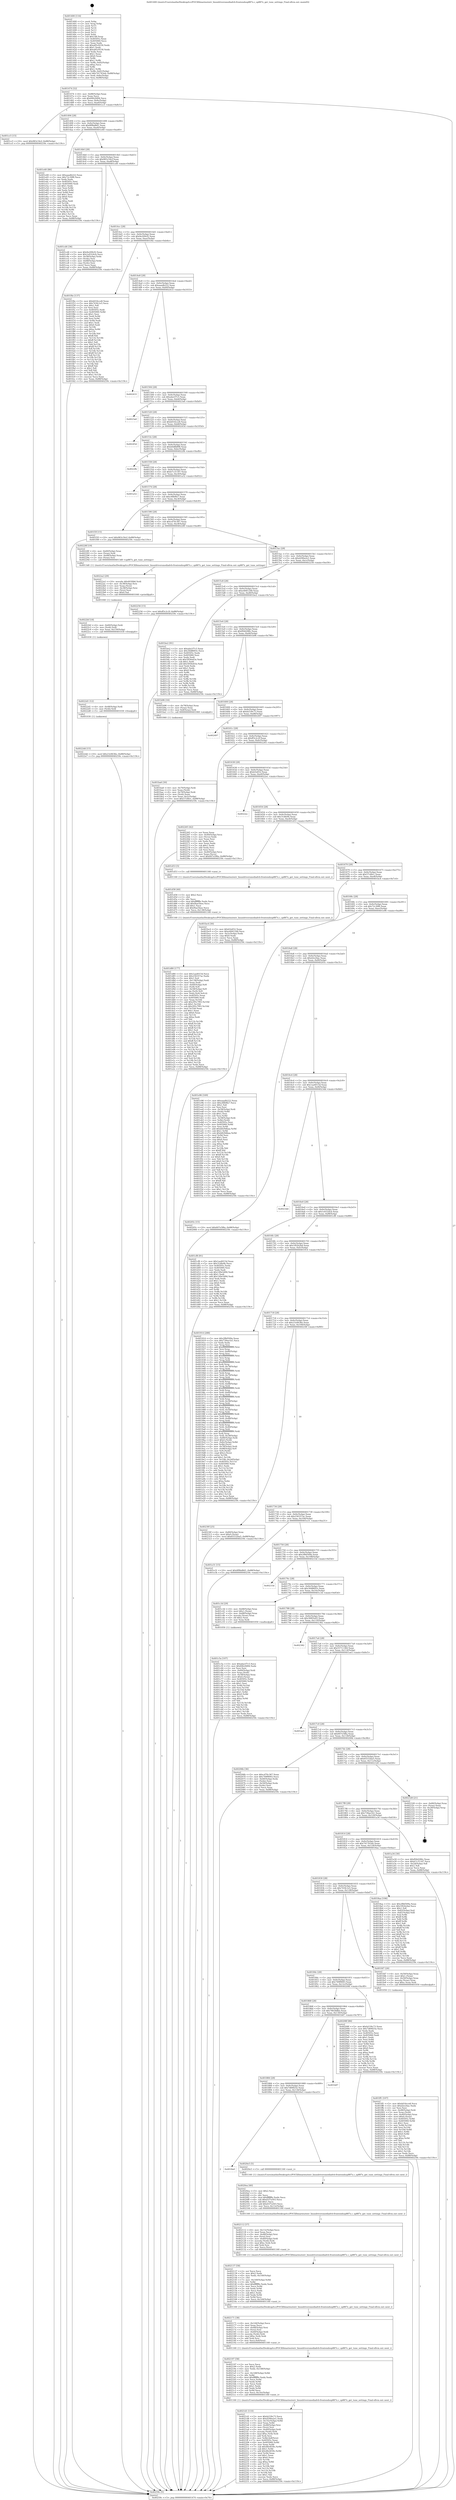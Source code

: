 digraph "0x401400" {
  label = "0x401400 (/mnt/c/Users/mathe/Desktop/tcc/POCII/binaries/extr_linuxdriversmediadvb-frontendssp887x.c_sp887x_get_tune_settings_Final-ollvm.out::main(0))"
  labelloc = "t"
  node[shape=record]

  Entry [label="",width=0.3,height=0.3,shape=circle,fillcolor=black,style=filled]
  "0x401474" [label="{
     0x401474 [32]\l
     | [instrs]\l
     &nbsp;&nbsp;0x401474 \<+6\>: mov -0x88(%rbp),%eax\l
     &nbsp;&nbsp;0x40147a \<+2\>: mov %eax,%ecx\l
     &nbsp;&nbsp;0x40147c \<+6\>: sub $0x84b2fd94,%ecx\l
     &nbsp;&nbsp;0x401482 \<+6\>: mov %eax,-0x9c(%rbp)\l
     &nbsp;&nbsp;0x401488 \<+6\>: mov %ecx,-0xa0(%rbp)\l
     &nbsp;&nbsp;0x40148e \<+6\>: je 0000000000401cc5 \<main+0x8c5\>\l
  }"]
  "0x401cc5" [label="{
     0x401cc5 [15]\l
     | [instrs]\l
     &nbsp;&nbsp;0x401cc5 \<+10\>: movl $0x983c54cf,-0x88(%rbp)\l
     &nbsp;&nbsp;0x401ccf \<+5\>: jmp 000000000040259c \<main+0x119c\>\l
  }"]
  "0x401494" [label="{
     0x401494 [28]\l
     | [instrs]\l
     &nbsp;&nbsp;0x401494 \<+5\>: jmp 0000000000401499 \<main+0x99\>\l
     &nbsp;&nbsp;0x401499 \<+6\>: mov -0x9c(%rbp),%eax\l
     &nbsp;&nbsp;0x40149f \<+5\>: sub $0x8f9bd8d1,%eax\l
     &nbsp;&nbsp;0x4014a4 \<+6\>: mov %eax,-0xa4(%rbp)\l
     &nbsp;&nbsp;0x4014aa \<+6\>: je 0000000000401e40 \<main+0xa40\>\l
  }"]
  Exit [label="",width=0.3,height=0.3,shape=circle,fillcolor=black,style=filled,peripheries=2]
  "0x401e40" [label="{
     0x401e40 [86]\l
     | [instrs]\l
     &nbsp;&nbsp;0x401e40 \<+5\>: mov $0xaaadb222,%eax\l
     &nbsp;&nbsp;0x401e45 \<+5\>: mov $0x72c30f6,%ecx\l
     &nbsp;&nbsp;0x401e4a \<+2\>: xor %edx,%edx\l
     &nbsp;&nbsp;0x401e4c \<+7\>: mov 0x40505c,%esi\l
     &nbsp;&nbsp;0x401e53 \<+7\>: mov 0x405060,%edi\l
     &nbsp;&nbsp;0x401e5a \<+3\>: sub $0x1,%edx\l
     &nbsp;&nbsp;0x401e5d \<+3\>: mov %esi,%r8d\l
     &nbsp;&nbsp;0x401e60 \<+3\>: add %edx,%r8d\l
     &nbsp;&nbsp;0x401e63 \<+4\>: imul %r8d,%esi\l
     &nbsp;&nbsp;0x401e67 \<+3\>: and $0x1,%esi\l
     &nbsp;&nbsp;0x401e6a \<+3\>: cmp $0x0,%esi\l
     &nbsp;&nbsp;0x401e6d \<+4\>: sete %r9b\l
     &nbsp;&nbsp;0x401e71 \<+3\>: cmp $0xa,%edi\l
     &nbsp;&nbsp;0x401e74 \<+4\>: setl %r10b\l
     &nbsp;&nbsp;0x401e78 \<+3\>: mov %r9b,%r11b\l
     &nbsp;&nbsp;0x401e7b \<+3\>: and %r10b,%r11b\l
     &nbsp;&nbsp;0x401e7e \<+3\>: xor %r10b,%r9b\l
     &nbsp;&nbsp;0x401e81 \<+3\>: or %r9b,%r11b\l
     &nbsp;&nbsp;0x401e84 \<+4\>: test $0x1,%r11b\l
     &nbsp;&nbsp;0x401e88 \<+3\>: cmovne %ecx,%eax\l
     &nbsp;&nbsp;0x401e8b \<+6\>: mov %eax,-0x88(%rbp)\l
     &nbsp;&nbsp;0x401e91 \<+5\>: jmp 000000000040259c \<main+0x119c\>\l
  }"]
  "0x4014b0" [label="{
     0x4014b0 [28]\l
     | [instrs]\l
     &nbsp;&nbsp;0x4014b0 \<+5\>: jmp 00000000004014b5 \<main+0xb5\>\l
     &nbsp;&nbsp;0x4014b5 \<+6\>: mov -0x9c(%rbp),%eax\l
     &nbsp;&nbsp;0x4014bb \<+5\>: sub $0x983c54cf,%eax\l
     &nbsp;&nbsp;0x4014c0 \<+6\>: mov %eax,-0xa8(%rbp)\l
     &nbsp;&nbsp;0x4014c6 \<+6\>: je 0000000000401cd4 \<main+0x8d4\>\l
  }"]
  "0x4022dd" [label="{
     0x4022dd [15]\l
     | [instrs]\l
     &nbsp;&nbsp;0x4022dd \<+10\>: movl $0x23c8436e,-0x88(%rbp)\l
     &nbsp;&nbsp;0x4022e7 \<+5\>: jmp 000000000040259c \<main+0x119c\>\l
  }"]
  "0x401cd4" [label="{
     0x401cd4 [36]\l
     | [instrs]\l
     &nbsp;&nbsp;0x401cd4 \<+5\>: mov $0x9e209cf2,%eax\l
     &nbsp;&nbsp;0x401cd9 \<+5\>: mov $0x1e0324cb,%ecx\l
     &nbsp;&nbsp;0x401cde \<+4\>: mov -0x58(%rbp),%rdx\l
     &nbsp;&nbsp;0x401ce2 \<+2\>: mov (%rdx),%esi\l
     &nbsp;&nbsp;0x401ce4 \<+4\>: mov -0x68(%rbp),%rdx\l
     &nbsp;&nbsp;0x401ce8 \<+2\>: cmp (%rdx),%esi\l
     &nbsp;&nbsp;0x401cea \<+3\>: cmovl %ecx,%eax\l
     &nbsp;&nbsp;0x401ced \<+6\>: mov %eax,-0x88(%rbp)\l
     &nbsp;&nbsp;0x401cf3 \<+5\>: jmp 000000000040259c \<main+0x119c\>\l
  }"]
  "0x4014cc" [label="{
     0x4014cc [28]\l
     | [instrs]\l
     &nbsp;&nbsp;0x4014cc \<+5\>: jmp 00000000004014d1 \<main+0xd1\>\l
     &nbsp;&nbsp;0x4014d1 \<+6\>: mov -0x9c(%rbp),%eax\l
     &nbsp;&nbsp;0x4014d7 \<+5\>: sub $0x9e209cf2,%eax\l
     &nbsp;&nbsp;0x4014dc \<+6\>: mov %eax,-0xac(%rbp)\l
     &nbsp;&nbsp;0x4014e2 \<+6\>: je 0000000000401f4e \<main+0xb4e\>\l
  }"]
  "0x4022d1" [label="{
     0x4022d1 [12]\l
     | [instrs]\l
     &nbsp;&nbsp;0x4022d1 \<+4\>: mov -0x48(%rbp),%rdi\l
     &nbsp;&nbsp;0x4022d5 \<+3\>: mov (%rdi),%rdi\l
     &nbsp;&nbsp;0x4022d8 \<+5\>: call 0000000000401030 \<free@plt\>\l
     | [calls]\l
     &nbsp;&nbsp;0x401030 \{1\} (unknown)\l
  }"]
  "0x401f4e" [label="{
     0x401f4e [137]\l
     | [instrs]\l
     &nbsp;&nbsp;0x401f4e \<+5\>: mov $0xb016cce8,%eax\l
     &nbsp;&nbsp;0x401f53 \<+5\>: mov $0x743fc1e5,%ecx\l
     &nbsp;&nbsp;0x401f58 \<+2\>: mov $0x1,%dl\l
     &nbsp;&nbsp;0x401f5a \<+2\>: xor %esi,%esi\l
     &nbsp;&nbsp;0x401f5c \<+7\>: mov 0x40505c,%edi\l
     &nbsp;&nbsp;0x401f63 \<+8\>: mov 0x405060,%r8d\l
     &nbsp;&nbsp;0x401f6b \<+3\>: sub $0x1,%esi\l
     &nbsp;&nbsp;0x401f6e \<+3\>: mov %edi,%r9d\l
     &nbsp;&nbsp;0x401f71 \<+3\>: add %esi,%r9d\l
     &nbsp;&nbsp;0x401f74 \<+4\>: imul %r9d,%edi\l
     &nbsp;&nbsp;0x401f78 \<+3\>: and $0x1,%edi\l
     &nbsp;&nbsp;0x401f7b \<+3\>: cmp $0x0,%edi\l
     &nbsp;&nbsp;0x401f7e \<+4\>: sete %r10b\l
     &nbsp;&nbsp;0x401f82 \<+4\>: cmp $0xa,%r8d\l
     &nbsp;&nbsp;0x401f86 \<+4\>: setl %r11b\l
     &nbsp;&nbsp;0x401f8a \<+3\>: mov %r10b,%bl\l
     &nbsp;&nbsp;0x401f8d \<+3\>: xor $0xff,%bl\l
     &nbsp;&nbsp;0x401f90 \<+3\>: mov %r11b,%r14b\l
     &nbsp;&nbsp;0x401f93 \<+4\>: xor $0xff,%r14b\l
     &nbsp;&nbsp;0x401f97 \<+3\>: xor $0x1,%dl\l
     &nbsp;&nbsp;0x401f9a \<+3\>: mov %bl,%r15b\l
     &nbsp;&nbsp;0x401f9d \<+4\>: and $0xff,%r15b\l
     &nbsp;&nbsp;0x401fa1 \<+3\>: and %dl,%r10b\l
     &nbsp;&nbsp;0x401fa4 \<+3\>: mov %r14b,%r12b\l
     &nbsp;&nbsp;0x401fa7 \<+4\>: and $0xff,%r12b\l
     &nbsp;&nbsp;0x401fab \<+3\>: and %dl,%r11b\l
     &nbsp;&nbsp;0x401fae \<+3\>: or %r10b,%r15b\l
     &nbsp;&nbsp;0x401fb1 \<+3\>: or %r11b,%r12b\l
     &nbsp;&nbsp;0x401fb4 \<+3\>: xor %r12b,%r15b\l
     &nbsp;&nbsp;0x401fb7 \<+3\>: or %r14b,%bl\l
     &nbsp;&nbsp;0x401fba \<+3\>: xor $0xff,%bl\l
     &nbsp;&nbsp;0x401fbd \<+3\>: or $0x1,%dl\l
     &nbsp;&nbsp;0x401fc0 \<+2\>: and %dl,%bl\l
     &nbsp;&nbsp;0x401fc2 \<+3\>: or %bl,%r15b\l
     &nbsp;&nbsp;0x401fc5 \<+4\>: test $0x1,%r15b\l
     &nbsp;&nbsp;0x401fc9 \<+3\>: cmovne %ecx,%eax\l
     &nbsp;&nbsp;0x401fcc \<+6\>: mov %eax,-0x88(%rbp)\l
     &nbsp;&nbsp;0x401fd2 \<+5\>: jmp 000000000040259c \<main+0x119c\>\l
  }"]
  "0x4014e8" [label="{
     0x4014e8 [28]\l
     | [instrs]\l
     &nbsp;&nbsp;0x4014e8 \<+5\>: jmp 00000000004014ed \<main+0xed\>\l
     &nbsp;&nbsp;0x4014ed \<+6\>: mov -0x9c(%rbp),%eax\l
     &nbsp;&nbsp;0x4014f3 \<+5\>: sub $0xaaadb222,%eax\l
     &nbsp;&nbsp;0x4014f8 \<+6\>: mov %eax,-0xb0(%rbp)\l
     &nbsp;&nbsp;0x4014fe \<+6\>: je 0000000000402433 \<main+0x1033\>\l
  }"]
  "0x4022bf" [label="{
     0x4022bf [18]\l
     | [instrs]\l
     &nbsp;&nbsp;0x4022bf \<+4\>: mov -0x60(%rbp),%rdi\l
     &nbsp;&nbsp;0x4022c3 \<+3\>: mov (%rdi),%rdi\l
     &nbsp;&nbsp;0x4022c6 \<+6\>: mov %eax,-0x150(%rbp)\l
     &nbsp;&nbsp;0x4022cc \<+5\>: call 0000000000401030 \<free@plt\>\l
     | [calls]\l
     &nbsp;&nbsp;0x401030 \{1\} (unknown)\l
  }"]
  "0x402433" [label="{
     0x402433\l
  }", style=dashed]
  "0x401504" [label="{
     0x401504 [28]\l
     | [instrs]\l
     &nbsp;&nbsp;0x401504 \<+5\>: jmp 0000000000401509 \<main+0x109\>\l
     &nbsp;&nbsp;0x401509 \<+6\>: mov -0x9c(%rbp),%eax\l
     &nbsp;&nbsp;0x40150f \<+5\>: sub $0xaba1f7c5,%eax\l
     &nbsp;&nbsp;0x401514 \<+6\>: mov %eax,-0xb4(%rbp)\l
     &nbsp;&nbsp;0x40151a \<+6\>: je 00000000004023a0 \<main+0xfa0\>\l
  }"]
  "0x4022a2" [label="{
     0x4022a2 [29]\l
     | [instrs]\l
     &nbsp;&nbsp;0x4022a2 \<+10\>: movabs $0x4030b6,%rdi\l
     &nbsp;&nbsp;0x4022ac \<+4\>: mov -0x38(%rbp),%rsi\l
     &nbsp;&nbsp;0x4022b0 \<+2\>: mov %eax,(%rsi)\l
     &nbsp;&nbsp;0x4022b2 \<+4\>: mov -0x38(%rbp),%rsi\l
     &nbsp;&nbsp;0x4022b6 \<+2\>: mov (%rsi),%esi\l
     &nbsp;&nbsp;0x4022b8 \<+2\>: mov $0x0,%al\l
     &nbsp;&nbsp;0x4022ba \<+5\>: call 0000000000401040 \<printf@plt\>\l
     | [calls]\l
     &nbsp;&nbsp;0x401040 \{1\} (unknown)\l
  }"]
  "0x4023a0" [label="{
     0x4023a0\l
  }", style=dashed]
  "0x401520" [label="{
     0x401520 [28]\l
     | [instrs]\l
     &nbsp;&nbsp;0x401520 \<+5\>: jmp 0000000000401525 \<main+0x125\>\l
     &nbsp;&nbsp;0x401525 \<+6\>: mov -0x9c(%rbp),%eax\l
     &nbsp;&nbsp;0x40152b \<+5\>: sub $0xb016cce8,%eax\l
     &nbsp;&nbsp;0x401530 \<+6\>: mov %eax,-0xb8(%rbp)\l
     &nbsp;&nbsp;0x401536 \<+6\>: je 000000000040245d \<main+0x105d\>\l
  }"]
  "0x4021d1" [label="{
     0x4021d1 [133]\l
     | [instrs]\l
     &nbsp;&nbsp;0x4021d1 \<+5\>: mov $0xfa539c73,%ecx\l
     &nbsp;&nbsp;0x4021d6 \<+5\>: mov $0xd290a2e1,%edx\l
     &nbsp;&nbsp;0x4021db \<+7\>: mov -0x14c(%rbp),%r8d\l
     &nbsp;&nbsp;0x4021e2 \<+4\>: imul %eax,%r8d\l
     &nbsp;&nbsp;0x4021e6 \<+4\>: mov -0x48(%rbp),%rsi\l
     &nbsp;&nbsp;0x4021ea \<+3\>: mov (%rsi),%rsi\l
     &nbsp;&nbsp;0x4021ed \<+4\>: mov -0x40(%rbp),%rdi\l
     &nbsp;&nbsp;0x4021f1 \<+3\>: movslq (%rdi),%rdi\l
     &nbsp;&nbsp;0x4021f4 \<+4\>: imul $0xc,%rdi,%rdi\l
     &nbsp;&nbsp;0x4021f8 \<+3\>: add %rdi,%rsi\l
     &nbsp;&nbsp;0x4021fb \<+4\>: mov %r8d,0x8(%rsi)\l
     &nbsp;&nbsp;0x4021ff \<+7\>: mov 0x40505c,%eax\l
     &nbsp;&nbsp;0x402206 \<+8\>: mov 0x405060,%r8d\l
     &nbsp;&nbsp;0x40220e \<+3\>: mov %eax,%r9d\l
     &nbsp;&nbsp;0x402211 \<+7\>: sub $0x48c6f39c,%r9d\l
     &nbsp;&nbsp;0x402218 \<+4\>: sub $0x1,%r9d\l
     &nbsp;&nbsp;0x40221c \<+7\>: add $0x48c6f39c,%r9d\l
     &nbsp;&nbsp;0x402223 \<+4\>: imul %r9d,%eax\l
     &nbsp;&nbsp;0x402227 \<+3\>: and $0x1,%eax\l
     &nbsp;&nbsp;0x40222a \<+3\>: cmp $0x0,%eax\l
     &nbsp;&nbsp;0x40222d \<+4\>: sete %r10b\l
     &nbsp;&nbsp;0x402231 \<+4\>: cmp $0xa,%r8d\l
     &nbsp;&nbsp;0x402235 \<+4\>: setl %r11b\l
     &nbsp;&nbsp;0x402239 \<+3\>: mov %r10b,%bl\l
     &nbsp;&nbsp;0x40223c \<+3\>: and %r11b,%bl\l
     &nbsp;&nbsp;0x40223f \<+3\>: xor %r11b,%r10b\l
     &nbsp;&nbsp;0x402242 \<+3\>: or %r10b,%bl\l
     &nbsp;&nbsp;0x402245 \<+3\>: test $0x1,%bl\l
     &nbsp;&nbsp;0x402248 \<+3\>: cmovne %edx,%ecx\l
     &nbsp;&nbsp;0x40224b \<+6\>: mov %ecx,-0x88(%rbp)\l
     &nbsp;&nbsp;0x402251 \<+5\>: jmp 000000000040259c \<main+0x119c\>\l
  }"]
  "0x40245d" [label="{
     0x40245d\l
  }", style=dashed]
  "0x40153c" [label="{
     0x40153c [28]\l
     | [instrs]\l
     &nbsp;&nbsp;0x40153c \<+5\>: jmp 0000000000401541 \<main+0x141\>\l
     &nbsp;&nbsp;0x401541 \<+6\>: mov -0x9c(%rbp),%eax\l
     &nbsp;&nbsp;0x401547 \<+5\>: sub $0xb0dfb898,%eax\l
     &nbsp;&nbsp;0x40154c \<+6\>: mov %eax,-0xbc(%rbp)\l
     &nbsp;&nbsp;0x401552 \<+6\>: je 00000000004022fb \<main+0xefb\>\l
  }"]
  "0x402197" [label="{
     0x402197 [58]\l
     | [instrs]\l
     &nbsp;&nbsp;0x402197 \<+2\>: xor %ecx,%ecx\l
     &nbsp;&nbsp;0x402199 \<+5\>: mov $0x2,%edx\l
     &nbsp;&nbsp;0x40219e \<+6\>: mov %edx,-0x148(%rbp)\l
     &nbsp;&nbsp;0x4021a4 \<+1\>: cltd\l
     &nbsp;&nbsp;0x4021a5 \<+7\>: mov -0x148(%rbp),%r8d\l
     &nbsp;&nbsp;0x4021ac \<+3\>: idiv %r8d\l
     &nbsp;&nbsp;0x4021af \<+6\>: imul $0xfffffffe,%edx,%edx\l
     &nbsp;&nbsp;0x4021b5 \<+3\>: mov %ecx,%r9d\l
     &nbsp;&nbsp;0x4021b8 \<+3\>: sub %edx,%r9d\l
     &nbsp;&nbsp;0x4021bb \<+2\>: mov %ecx,%edx\l
     &nbsp;&nbsp;0x4021bd \<+3\>: sub $0x1,%edx\l
     &nbsp;&nbsp;0x4021c0 \<+3\>: add %edx,%r9d\l
     &nbsp;&nbsp;0x4021c3 \<+3\>: sub %r9d,%ecx\l
     &nbsp;&nbsp;0x4021c6 \<+6\>: mov %ecx,-0x14c(%rbp)\l
     &nbsp;&nbsp;0x4021cc \<+5\>: call 0000000000401160 \<next_i\>\l
     | [calls]\l
     &nbsp;&nbsp;0x401160 \{1\} (/mnt/c/Users/mathe/Desktop/tcc/POCII/binaries/extr_linuxdriversmediadvb-frontendssp887x.c_sp887x_get_tune_settings_Final-ollvm.out::next_i)\l
  }"]
  "0x4022fb" [label="{
     0x4022fb\l
  }", style=dashed]
  "0x401558" [label="{
     0x401558 [28]\l
     | [instrs]\l
     &nbsp;&nbsp;0x401558 \<+5\>: jmp 000000000040155d \<main+0x15d\>\l
     &nbsp;&nbsp;0x40155d \<+6\>: mov -0x9c(%rbp),%eax\l
     &nbsp;&nbsp;0x401563 \<+5\>: sub $0xb7c31187,%eax\l
     &nbsp;&nbsp;0x401568 \<+6\>: mov %eax,-0xc0(%rbp)\l
     &nbsp;&nbsp;0x40156e \<+6\>: je 0000000000401a52 \<main+0x652\>\l
  }"]
  "0x402171" [label="{
     0x402171 [38]\l
     | [instrs]\l
     &nbsp;&nbsp;0x402171 \<+6\>: mov -0x144(%rbp),%ecx\l
     &nbsp;&nbsp;0x402177 \<+3\>: imul %eax,%ecx\l
     &nbsp;&nbsp;0x40217a \<+4\>: mov -0x48(%rbp),%rsi\l
     &nbsp;&nbsp;0x40217e \<+3\>: mov (%rsi),%rsi\l
     &nbsp;&nbsp;0x402181 \<+4\>: mov -0x40(%rbp),%rdi\l
     &nbsp;&nbsp;0x402185 \<+3\>: movslq (%rdi),%rdi\l
     &nbsp;&nbsp;0x402188 \<+4\>: imul $0xc,%rdi,%rdi\l
     &nbsp;&nbsp;0x40218c \<+3\>: add %rdi,%rsi\l
     &nbsp;&nbsp;0x40218f \<+3\>: mov %ecx,0x4(%rsi)\l
     &nbsp;&nbsp;0x402192 \<+5\>: call 0000000000401160 \<next_i\>\l
     | [calls]\l
     &nbsp;&nbsp;0x401160 \{1\} (/mnt/c/Users/mathe/Desktop/tcc/POCII/binaries/extr_linuxdriversmediadvb-frontendssp887x.c_sp887x_get_tune_settings_Final-ollvm.out::next_i)\l
  }"]
  "0x401a52" [label="{
     0x401a52\l
  }", style=dashed]
  "0x401574" [label="{
     0x401574 [28]\l
     | [instrs]\l
     &nbsp;&nbsp;0x401574 \<+5\>: jmp 0000000000401579 \<main+0x179\>\l
     &nbsp;&nbsp;0x401579 \<+6\>: mov -0x9c(%rbp),%eax\l
     &nbsp;&nbsp;0x40157f \<+5\>: sub $0xc6fb9fa7,%eax\l
     &nbsp;&nbsp;0x401584 \<+6\>: mov %eax,-0xc4(%rbp)\l
     &nbsp;&nbsp;0x40158a \<+6\>: je 0000000000401f3f \<main+0xb3f\>\l
  }"]
  "0x402137" [label="{
     0x402137 [58]\l
     | [instrs]\l
     &nbsp;&nbsp;0x402137 \<+2\>: xor %ecx,%ecx\l
     &nbsp;&nbsp;0x402139 \<+5\>: mov $0x2,%edx\l
     &nbsp;&nbsp;0x40213e \<+6\>: mov %edx,-0x140(%rbp)\l
     &nbsp;&nbsp;0x402144 \<+1\>: cltd\l
     &nbsp;&nbsp;0x402145 \<+7\>: mov -0x140(%rbp),%r8d\l
     &nbsp;&nbsp;0x40214c \<+3\>: idiv %r8d\l
     &nbsp;&nbsp;0x40214f \<+6\>: imul $0xfffffffe,%edx,%edx\l
     &nbsp;&nbsp;0x402155 \<+3\>: mov %ecx,%r9d\l
     &nbsp;&nbsp;0x402158 \<+3\>: sub %edx,%r9d\l
     &nbsp;&nbsp;0x40215b \<+2\>: mov %ecx,%edx\l
     &nbsp;&nbsp;0x40215d \<+3\>: sub $0x1,%edx\l
     &nbsp;&nbsp;0x402160 \<+3\>: add %edx,%r9d\l
     &nbsp;&nbsp;0x402163 \<+3\>: sub %r9d,%ecx\l
     &nbsp;&nbsp;0x402166 \<+6\>: mov %ecx,-0x144(%rbp)\l
     &nbsp;&nbsp;0x40216c \<+5\>: call 0000000000401160 \<next_i\>\l
     | [calls]\l
     &nbsp;&nbsp;0x401160 \{1\} (/mnt/c/Users/mathe/Desktop/tcc/POCII/binaries/extr_linuxdriversmediadvb-frontendssp887x.c_sp887x_get_tune_settings_Final-ollvm.out::next_i)\l
  }"]
  "0x401f3f" [label="{
     0x401f3f [15]\l
     | [instrs]\l
     &nbsp;&nbsp;0x401f3f \<+10\>: movl $0x983c54cf,-0x88(%rbp)\l
     &nbsp;&nbsp;0x401f49 \<+5\>: jmp 000000000040259c \<main+0x119c\>\l
  }"]
  "0x401590" [label="{
     0x401590 [28]\l
     | [instrs]\l
     &nbsp;&nbsp;0x401590 \<+5\>: jmp 0000000000401595 \<main+0x195\>\l
     &nbsp;&nbsp;0x401595 \<+6\>: mov -0x9c(%rbp),%eax\l
     &nbsp;&nbsp;0x40159b \<+5\>: sub $0xcd70c367,%eax\l
     &nbsp;&nbsp;0x4015a0 \<+6\>: mov %eax,-0xc8(%rbp)\l
     &nbsp;&nbsp;0x4015a6 \<+6\>: je 000000000040228f \<main+0xe8f\>\l
  }"]
  "0x402112" [label="{
     0x402112 [37]\l
     | [instrs]\l
     &nbsp;&nbsp;0x402112 \<+6\>: mov -0x13c(%rbp),%ecx\l
     &nbsp;&nbsp;0x402118 \<+3\>: imul %eax,%ecx\l
     &nbsp;&nbsp;0x40211b \<+4\>: mov -0x48(%rbp),%rsi\l
     &nbsp;&nbsp;0x40211f \<+3\>: mov (%rsi),%rsi\l
     &nbsp;&nbsp;0x402122 \<+4\>: mov -0x40(%rbp),%rdi\l
     &nbsp;&nbsp;0x402126 \<+3\>: movslq (%rdi),%rdi\l
     &nbsp;&nbsp;0x402129 \<+4\>: imul $0xc,%rdi,%rdi\l
     &nbsp;&nbsp;0x40212d \<+3\>: add %rdi,%rsi\l
     &nbsp;&nbsp;0x402130 \<+2\>: mov %ecx,(%rsi)\l
     &nbsp;&nbsp;0x402132 \<+5\>: call 0000000000401160 \<next_i\>\l
     | [calls]\l
     &nbsp;&nbsp;0x401160 \{1\} (/mnt/c/Users/mathe/Desktop/tcc/POCII/binaries/extr_linuxdriversmediadvb-frontendssp887x.c_sp887x_get_tune_settings_Final-ollvm.out::next_i)\l
  }"]
  "0x40228f" [label="{
     0x40228f [19]\l
     | [instrs]\l
     &nbsp;&nbsp;0x40228f \<+4\>: mov -0x60(%rbp),%rax\l
     &nbsp;&nbsp;0x402293 \<+3\>: mov (%rax),%rdi\l
     &nbsp;&nbsp;0x402296 \<+4\>: mov -0x48(%rbp),%rax\l
     &nbsp;&nbsp;0x40229a \<+3\>: mov (%rax),%rsi\l
     &nbsp;&nbsp;0x40229d \<+5\>: call 00000000004013d0 \<sp887x_get_tune_settings\>\l
     | [calls]\l
     &nbsp;&nbsp;0x4013d0 \{1\} (/mnt/c/Users/mathe/Desktop/tcc/POCII/binaries/extr_linuxdriversmediadvb-frontendssp887x.c_sp887x_get_tune_settings_Final-ollvm.out::sp887x_get_tune_settings)\l
  }"]
  "0x4015ac" [label="{
     0x4015ac [28]\l
     | [instrs]\l
     &nbsp;&nbsp;0x4015ac \<+5\>: jmp 00000000004015b1 \<main+0x1b1\>\l
     &nbsp;&nbsp;0x4015b1 \<+6\>: mov -0x9c(%rbp),%eax\l
     &nbsp;&nbsp;0x4015b7 \<+5\>: sub $0xd290a2e1,%eax\l
     &nbsp;&nbsp;0x4015bc \<+6\>: mov %eax,-0xcc(%rbp)\l
     &nbsp;&nbsp;0x4015c2 \<+6\>: je 0000000000402256 \<main+0xe56\>\l
  }"]
  "0x4020ea" [label="{
     0x4020ea [40]\l
     | [instrs]\l
     &nbsp;&nbsp;0x4020ea \<+5\>: mov $0x2,%ecx\l
     &nbsp;&nbsp;0x4020ef \<+1\>: cltd\l
     &nbsp;&nbsp;0x4020f0 \<+2\>: idiv %ecx\l
     &nbsp;&nbsp;0x4020f2 \<+6\>: imul $0xfffffffe,%edx,%ecx\l
     &nbsp;&nbsp;0x4020f8 \<+6\>: sub $0xd1f7a503,%ecx\l
     &nbsp;&nbsp;0x4020fe \<+3\>: add $0x1,%ecx\l
     &nbsp;&nbsp;0x402101 \<+6\>: add $0xd1f7a503,%ecx\l
     &nbsp;&nbsp;0x402107 \<+6\>: mov %ecx,-0x13c(%rbp)\l
     &nbsp;&nbsp;0x40210d \<+5\>: call 0000000000401160 \<next_i\>\l
     | [calls]\l
     &nbsp;&nbsp;0x401160 \{1\} (/mnt/c/Users/mathe/Desktop/tcc/POCII/binaries/extr_linuxdriversmediadvb-frontendssp887x.c_sp887x_get_tune_settings_Final-ollvm.out::next_i)\l
  }"]
  "0x402256" [label="{
     0x402256 [15]\l
     | [instrs]\l
     &nbsp;&nbsp;0x402256 \<+10\>: movl $0xff3c2c2f,-0x88(%rbp)\l
     &nbsp;&nbsp;0x402260 \<+5\>: jmp 000000000040259c \<main+0x119c\>\l
  }"]
  "0x4015c8" [label="{
     0x4015c8 [28]\l
     | [instrs]\l
     &nbsp;&nbsp;0x4015c8 \<+5\>: jmp 00000000004015cd \<main+0x1cd\>\l
     &nbsp;&nbsp;0x4015cd \<+6\>: mov -0x9c(%rbp),%eax\l
     &nbsp;&nbsp;0x4015d3 \<+5\>: sub $0xe4061248,%eax\l
     &nbsp;&nbsp;0x4015d8 \<+6\>: mov %eax,-0xd0(%rbp)\l
     &nbsp;&nbsp;0x4015de \<+6\>: je 0000000000401be2 \<main+0x7e2\>\l
  }"]
  "0x4018a0" [label="{
     0x4018a0\l
  }", style=dashed]
  "0x401be2" [label="{
     0x401be2 [91]\l
     | [instrs]\l
     &nbsp;&nbsp;0x401be2 \<+5\>: mov $0xaba1f7c5,%eax\l
     &nbsp;&nbsp;0x401be7 \<+5\>: mov $0x30d8693c,%ecx\l
     &nbsp;&nbsp;0x401bec \<+7\>: mov 0x40505c,%edx\l
     &nbsp;&nbsp;0x401bf3 \<+7\>: mov 0x405060,%esi\l
     &nbsp;&nbsp;0x401bfa \<+2\>: mov %edx,%edi\l
     &nbsp;&nbsp;0x401bfc \<+6\>: sub $0x5956e63e,%edi\l
     &nbsp;&nbsp;0x401c02 \<+3\>: sub $0x1,%edi\l
     &nbsp;&nbsp;0x401c05 \<+6\>: add $0x5956e63e,%edi\l
     &nbsp;&nbsp;0x401c0b \<+3\>: imul %edi,%edx\l
     &nbsp;&nbsp;0x401c0e \<+3\>: and $0x1,%edx\l
     &nbsp;&nbsp;0x401c11 \<+3\>: cmp $0x0,%edx\l
     &nbsp;&nbsp;0x401c14 \<+4\>: sete %r8b\l
     &nbsp;&nbsp;0x401c18 \<+3\>: cmp $0xa,%esi\l
     &nbsp;&nbsp;0x401c1b \<+4\>: setl %r9b\l
     &nbsp;&nbsp;0x401c1f \<+3\>: mov %r8b,%r10b\l
     &nbsp;&nbsp;0x401c22 \<+3\>: and %r9b,%r10b\l
     &nbsp;&nbsp;0x401c25 \<+3\>: xor %r9b,%r8b\l
     &nbsp;&nbsp;0x401c28 \<+3\>: or %r8b,%r10b\l
     &nbsp;&nbsp;0x401c2b \<+4\>: test $0x1,%r10b\l
     &nbsp;&nbsp;0x401c2f \<+3\>: cmovne %ecx,%eax\l
     &nbsp;&nbsp;0x401c32 \<+6\>: mov %eax,-0x88(%rbp)\l
     &nbsp;&nbsp;0x401c38 \<+5\>: jmp 000000000040259c \<main+0x119c\>\l
  }"]
  "0x4015e4" [label="{
     0x4015e4 [28]\l
     | [instrs]\l
     &nbsp;&nbsp;0x4015e4 \<+5\>: jmp 00000000004015e9 \<main+0x1e9\>\l
     &nbsp;&nbsp;0x4015e9 \<+6\>: mov -0x9c(%rbp),%eax\l
     &nbsp;&nbsp;0x4015ef \<+5\>: sub $0xf04d286c,%eax\l
     &nbsp;&nbsp;0x4015f4 \<+6\>: mov %eax,-0xd4(%rbp)\l
     &nbsp;&nbsp;0x4015fa \<+6\>: je 0000000000401b96 \<main+0x796\>\l
  }"]
  "0x4020e5" [label="{
     0x4020e5 [5]\l
     | [instrs]\l
     &nbsp;&nbsp;0x4020e5 \<+5\>: call 0000000000401160 \<next_i\>\l
     | [calls]\l
     &nbsp;&nbsp;0x401160 \{1\} (/mnt/c/Users/mathe/Desktop/tcc/POCII/binaries/extr_linuxdriversmediadvb-frontendssp887x.c_sp887x_get_tune_settings_Final-ollvm.out::next_i)\l
  }"]
  "0x401b96" [label="{
     0x401b96 [16]\l
     | [instrs]\l
     &nbsp;&nbsp;0x401b96 \<+4\>: mov -0x78(%rbp),%rax\l
     &nbsp;&nbsp;0x401b9a \<+3\>: mov (%rax),%rax\l
     &nbsp;&nbsp;0x401b9d \<+4\>: mov 0x8(%rax),%rdi\l
     &nbsp;&nbsp;0x401ba1 \<+5\>: call 0000000000401060 \<atoi@plt\>\l
     | [calls]\l
     &nbsp;&nbsp;0x401060 \{1\} (unknown)\l
  }"]
  "0x401600" [label="{
     0x401600 [28]\l
     | [instrs]\l
     &nbsp;&nbsp;0x401600 \<+5\>: jmp 0000000000401605 \<main+0x205\>\l
     &nbsp;&nbsp;0x401605 \<+6\>: mov -0x9c(%rbp),%eax\l
     &nbsp;&nbsp;0x40160b \<+5\>: sub $0xfa539c73,%eax\l
     &nbsp;&nbsp;0x401610 \<+6\>: mov %eax,-0xd8(%rbp)\l
     &nbsp;&nbsp;0x401616 \<+6\>: je 0000000000402497 \<main+0x1097\>\l
  }"]
  "0x401884" [label="{
     0x401884 [28]\l
     | [instrs]\l
     &nbsp;&nbsp;0x401884 \<+5\>: jmp 0000000000401889 \<main+0x489\>\l
     &nbsp;&nbsp;0x401889 \<+6\>: mov -0x9c(%rbp),%eax\l
     &nbsp;&nbsp;0x40188f \<+5\>: sub $0x7d69f25e,%eax\l
     &nbsp;&nbsp;0x401894 \<+6\>: mov %eax,-0x134(%rbp)\l
     &nbsp;&nbsp;0x40189a \<+6\>: je 00000000004020e5 \<main+0xce5\>\l
  }"]
  "0x402497" [label="{
     0x402497\l
  }", style=dashed]
  "0x40161c" [label="{
     0x40161c [28]\l
     | [instrs]\l
     &nbsp;&nbsp;0x40161c \<+5\>: jmp 0000000000401621 \<main+0x221\>\l
     &nbsp;&nbsp;0x401621 \<+6\>: mov -0x9c(%rbp),%eax\l
     &nbsp;&nbsp;0x401627 \<+5\>: sub $0xff3c2c2f,%eax\l
     &nbsp;&nbsp;0x40162c \<+6\>: mov %eax,-0xdc(%rbp)\l
     &nbsp;&nbsp;0x401632 \<+6\>: je 0000000000402265 \<main+0xe65\>\l
  }"]
  "0x401b87" [label="{
     0x401b87\l
  }", style=dashed]
  "0x402265" [label="{
     0x402265 [42]\l
     | [instrs]\l
     &nbsp;&nbsp;0x402265 \<+2\>: xor %eax,%eax\l
     &nbsp;&nbsp;0x402267 \<+4\>: mov -0x40(%rbp),%rcx\l
     &nbsp;&nbsp;0x40226b \<+2\>: mov (%rcx),%edx\l
     &nbsp;&nbsp;0x40226d \<+2\>: mov %eax,%esi\l
     &nbsp;&nbsp;0x40226f \<+2\>: sub %edx,%esi\l
     &nbsp;&nbsp;0x402271 \<+2\>: mov %eax,%edx\l
     &nbsp;&nbsp;0x402273 \<+3\>: sub $0x1,%edx\l
     &nbsp;&nbsp;0x402276 \<+2\>: add %edx,%esi\l
     &nbsp;&nbsp;0x402278 \<+2\>: sub %esi,%eax\l
     &nbsp;&nbsp;0x40227a \<+4\>: mov -0x40(%rbp),%rcx\l
     &nbsp;&nbsp;0x40227e \<+2\>: mov %eax,(%rcx)\l
     &nbsp;&nbsp;0x402280 \<+10\>: movl $0x607e5f6a,-0x88(%rbp)\l
     &nbsp;&nbsp;0x40228a \<+5\>: jmp 000000000040259c \<main+0x119c\>\l
  }"]
  "0x401638" [label="{
     0x401638 [28]\l
     | [instrs]\l
     &nbsp;&nbsp;0x401638 \<+5\>: jmp 000000000040163d \<main+0x23d\>\l
     &nbsp;&nbsp;0x40163d \<+6\>: mov -0x9c(%rbp),%eax\l
     &nbsp;&nbsp;0x401643 \<+5\>: sub $0xb5e652,%eax\l
     &nbsp;&nbsp;0x401648 \<+6\>: mov %eax,-0xe0(%rbp)\l
     &nbsp;&nbsp;0x40164e \<+6\>: je 00000000004022ec \<main+0xeec\>\l
  }"]
  "0x401868" [label="{
     0x401868 [28]\l
     | [instrs]\l
     &nbsp;&nbsp;0x401868 \<+5\>: jmp 000000000040186d \<main+0x46d\>\l
     &nbsp;&nbsp;0x40186d \<+6\>: mov -0x9c(%rbp),%eax\l
     &nbsp;&nbsp;0x401873 \<+5\>: sub $0x7663b8be,%eax\l
     &nbsp;&nbsp;0x401878 \<+6\>: mov %eax,-0x130(%rbp)\l
     &nbsp;&nbsp;0x40187e \<+6\>: je 0000000000401b87 \<main+0x787\>\l
  }"]
  "0x4022ec" [label="{
     0x4022ec\l
  }", style=dashed]
  "0x401654" [label="{
     0x401654 [28]\l
     | [instrs]\l
     &nbsp;&nbsp;0x401654 \<+5\>: jmp 0000000000401659 \<main+0x259\>\l
     &nbsp;&nbsp;0x401659 \<+6\>: mov -0x9c(%rbp),%eax\l
     &nbsp;&nbsp;0x40165f \<+5\>: sub $0x31dfe0b,%eax\l
     &nbsp;&nbsp;0x401664 \<+6\>: mov %eax,-0xe4(%rbp)\l
     &nbsp;&nbsp;0x40166a \<+6\>: je 0000000000401d53 \<main+0x953\>\l
  }"]
  "0x40208f" [label="{
     0x40208f [86]\l
     | [instrs]\l
     &nbsp;&nbsp;0x40208f \<+5\>: mov $0xfa539c73,%eax\l
     &nbsp;&nbsp;0x402094 \<+5\>: mov $0x7d69f25e,%ecx\l
     &nbsp;&nbsp;0x402099 \<+2\>: xor %edx,%edx\l
     &nbsp;&nbsp;0x40209b \<+7\>: mov 0x40505c,%esi\l
     &nbsp;&nbsp;0x4020a2 \<+7\>: mov 0x405060,%edi\l
     &nbsp;&nbsp;0x4020a9 \<+3\>: sub $0x1,%edx\l
     &nbsp;&nbsp;0x4020ac \<+3\>: mov %esi,%r8d\l
     &nbsp;&nbsp;0x4020af \<+3\>: add %edx,%r8d\l
     &nbsp;&nbsp;0x4020b2 \<+4\>: imul %r8d,%esi\l
     &nbsp;&nbsp;0x4020b6 \<+3\>: and $0x1,%esi\l
     &nbsp;&nbsp;0x4020b9 \<+3\>: cmp $0x0,%esi\l
     &nbsp;&nbsp;0x4020bc \<+4\>: sete %r9b\l
     &nbsp;&nbsp;0x4020c0 \<+3\>: cmp $0xa,%edi\l
     &nbsp;&nbsp;0x4020c3 \<+4\>: setl %r10b\l
     &nbsp;&nbsp;0x4020c7 \<+3\>: mov %r9b,%r11b\l
     &nbsp;&nbsp;0x4020ca \<+3\>: and %r10b,%r11b\l
     &nbsp;&nbsp;0x4020cd \<+3\>: xor %r10b,%r9b\l
     &nbsp;&nbsp;0x4020d0 \<+3\>: or %r9b,%r11b\l
     &nbsp;&nbsp;0x4020d3 \<+4\>: test $0x1,%r11b\l
     &nbsp;&nbsp;0x4020d7 \<+3\>: cmovne %ecx,%eax\l
     &nbsp;&nbsp;0x4020da \<+6\>: mov %eax,-0x88(%rbp)\l
     &nbsp;&nbsp;0x4020e0 \<+5\>: jmp 000000000040259c \<main+0x119c\>\l
  }"]
  "0x401d53" [label="{
     0x401d53 [5]\l
     | [instrs]\l
     &nbsp;&nbsp;0x401d53 \<+5\>: call 0000000000401160 \<next_i\>\l
     | [calls]\l
     &nbsp;&nbsp;0x401160 \{1\} (/mnt/c/Users/mathe/Desktop/tcc/POCII/binaries/extr_linuxdriversmediadvb-frontendssp887x.c_sp887x_get_tune_settings_Final-ollvm.out::next_i)\l
  }"]
  "0x401670" [label="{
     0x401670 [28]\l
     | [instrs]\l
     &nbsp;&nbsp;0x401670 \<+5\>: jmp 0000000000401675 \<main+0x275\>\l
     &nbsp;&nbsp;0x401675 \<+6\>: mov -0x9c(%rbp),%eax\l
     &nbsp;&nbsp;0x40167b \<+5\>: sub $0x57c6fe1,%eax\l
     &nbsp;&nbsp;0x401680 \<+6\>: mov %eax,-0xe8(%rbp)\l
     &nbsp;&nbsp;0x401686 \<+6\>: je 0000000000401bc4 \<main+0x7c4\>\l
  }"]
  "0x401ff1" [label="{
     0x401ff1 [107]\l
     | [instrs]\l
     &nbsp;&nbsp;0x401ff1 \<+5\>: mov $0xb016cce8,%ecx\l
     &nbsp;&nbsp;0x401ff6 \<+5\>: mov $0xd2e24ac,%edx\l
     &nbsp;&nbsp;0x401ffb \<+2\>: xor %esi,%esi\l
     &nbsp;&nbsp;0x401ffd \<+4\>: mov -0x48(%rbp),%rdi\l
     &nbsp;&nbsp;0x402001 \<+3\>: mov %rax,(%rdi)\l
     &nbsp;&nbsp;0x402004 \<+4\>: mov -0x40(%rbp),%rax\l
     &nbsp;&nbsp;0x402008 \<+6\>: movl $0x0,(%rax)\l
     &nbsp;&nbsp;0x40200e \<+8\>: mov 0x40505c,%r8d\l
     &nbsp;&nbsp;0x402016 \<+8\>: mov 0x405060,%r9d\l
     &nbsp;&nbsp;0x40201e \<+3\>: sub $0x1,%esi\l
     &nbsp;&nbsp;0x402021 \<+3\>: mov %r8d,%r10d\l
     &nbsp;&nbsp;0x402024 \<+3\>: add %esi,%r10d\l
     &nbsp;&nbsp;0x402027 \<+4\>: imul %r10d,%r8d\l
     &nbsp;&nbsp;0x40202b \<+4\>: and $0x1,%r8d\l
     &nbsp;&nbsp;0x40202f \<+4\>: cmp $0x0,%r8d\l
     &nbsp;&nbsp;0x402033 \<+4\>: sete %r11b\l
     &nbsp;&nbsp;0x402037 \<+4\>: cmp $0xa,%r9d\l
     &nbsp;&nbsp;0x40203b \<+3\>: setl %bl\l
     &nbsp;&nbsp;0x40203e \<+3\>: mov %r11b,%r14b\l
     &nbsp;&nbsp;0x402041 \<+3\>: and %bl,%r14b\l
     &nbsp;&nbsp;0x402044 \<+3\>: xor %bl,%r11b\l
     &nbsp;&nbsp;0x402047 \<+3\>: or %r11b,%r14b\l
     &nbsp;&nbsp;0x40204a \<+4\>: test $0x1,%r14b\l
     &nbsp;&nbsp;0x40204e \<+3\>: cmovne %edx,%ecx\l
     &nbsp;&nbsp;0x402051 \<+6\>: mov %ecx,-0x88(%rbp)\l
     &nbsp;&nbsp;0x402057 \<+5\>: jmp 000000000040259c \<main+0x119c\>\l
  }"]
  "0x401bc4" [label="{
     0x401bc4 [30]\l
     | [instrs]\l
     &nbsp;&nbsp;0x401bc4 \<+5\>: mov $0xb5e652,%eax\l
     &nbsp;&nbsp;0x401bc9 \<+5\>: mov $0xe4061248,%ecx\l
     &nbsp;&nbsp;0x401bce \<+3\>: mov -0x2c(%rbp),%edx\l
     &nbsp;&nbsp;0x401bd1 \<+3\>: cmp $0x0,%edx\l
     &nbsp;&nbsp;0x401bd4 \<+3\>: cmove %ecx,%eax\l
     &nbsp;&nbsp;0x401bd7 \<+6\>: mov %eax,-0x88(%rbp)\l
     &nbsp;&nbsp;0x401bdd \<+5\>: jmp 000000000040259c \<main+0x119c\>\l
  }"]
  "0x40168c" [label="{
     0x40168c [28]\l
     | [instrs]\l
     &nbsp;&nbsp;0x40168c \<+5\>: jmp 0000000000401691 \<main+0x291\>\l
     &nbsp;&nbsp;0x401691 \<+6\>: mov -0x9c(%rbp),%eax\l
     &nbsp;&nbsp;0x401697 \<+5\>: sub $0x72c30f6,%eax\l
     &nbsp;&nbsp;0x40169c \<+6\>: mov %eax,-0xec(%rbp)\l
     &nbsp;&nbsp;0x4016a2 \<+6\>: je 0000000000401e96 \<main+0xa96\>\l
  }"]
  "0x40184c" [label="{
     0x40184c [28]\l
     | [instrs]\l
     &nbsp;&nbsp;0x40184c \<+5\>: jmp 0000000000401851 \<main+0x451\>\l
     &nbsp;&nbsp;0x401851 \<+6\>: mov -0x9c(%rbp),%eax\l
     &nbsp;&nbsp;0x401857 \<+5\>: sub $0x749f9093,%eax\l
     &nbsp;&nbsp;0x40185c \<+6\>: mov %eax,-0x12c(%rbp)\l
     &nbsp;&nbsp;0x401862 \<+6\>: je 000000000040208f \<main+0xc8f\>\l
  }"]
  "0x401e96" [label="{
     0x401e96 [169]\l
     | [instrs]\l
     &nbsp;&nbsp;0x401e96 \<+5\>: mov $0xaaadb222,%eax\l
     &nbsp;&nbsp;0x401e9b \<+5\>: mov $0xc6fb9fa7,%ecx\l
     &nbsp;&nbsp;0x401ea0 \<+2\>: mov $0x1,%dl\l
     &nbsp;&nbsp;0x401ea2 \<+2\>: xor %esi,%esi\l
     &nbsp;&nbsp;0x401ea4 \<+4\>: mov -0x58(%rbp),%rdi\l
     &nbsp;&nbsp;0x401ea8 \<+3\>: mov (%rdi),%r8d\l
     &nbsp;&nbsp;0x401eab \<+3\>: sub $0x1,%esi\l
     &nbsp;&nbsp;0x401eae \<+3\>: sub %esi,%r8d\l
     &nbsp;&nbsp;0x401eb1 \<+4\>: mov -0x58(%rbp),%rdi\l
     &nbsp;&nbsp;0x401eb5 \<+3\>: mov %r8d,(%rdi)\l
     &nbsp;&nbsp;0x401eb8 \<+7\>: mov 0x40505c,%esi\l
     &nbsp;&nbsp;0x401ebf \<+8\>: mov 0x405060,%r8d\l
     &nbsp;&nbsp;0x401ec7 \<+3\>: mov %esi,%r9d\l
     &nbsp;&nbsp;0x401eca \<+7\>: add $0xb829dbaa,%r9d\l
     &nbsp;&nbsp;0x401ed1 \<+4\>: sub $0x1,%r9d\l
     &nbsp;&nbsp;0x401ed5 \<+7\>: sub $0xb829dbaa,%r9d\l
     &nbsp;&nbsp;0x401edc \<+4\>: imul %r9d,%esi\l
     &nbsp;&nbsp;0x401ee0 \<+3\>: and $0x1,%esi\l
     &nbsp;&nbsp;0x401ee3 \<+3\>: cmp $0x0,%esi\l
     &nbsp;&nbsp;0x401ee6 \<+4\>: sete %r10b\l
     &nbsp;&nbsp;0x401eea \<+4\>: cmp $0xa,%r8d\l
     &nbsp;&nbsp;0x401eee \<+4\>: setl %r11b\l
     &nbsp;&nbsp;0x401ef2 \<+3\>: mov %r10b,%bl\l
     &nbsp;&nbsp;0x401ef5 \<+3\>: xor $0xff,%bl\l
     &nbsp;&nbsp;0x401ef8 \<+3\>: mov %r11b,%r14b\l
     &nbsp;&nbsp;0x401efb \<+4\>: xor $0xff,%r14b\l
     &nbsp;&nbsp;0x401eff \<+3\>: xor $0x0,%dl\l
     &nbsp;&nbsp;0x401f02 \<+3\>: mov %bl,%r15b\l
     &nbsp;&nbsp;0x401f05 \<+4\>: and $0x0,%r15b\l
     &nbsp;&nbsp;0x401f09 \<+3\>: and %dl,%r10b\l
     &nbsp;&nbsp;0x401f0c \<+3\>: mov %r14b,%r12b\l
     &nbsp;&nbsp;0x401f0f \<+4\>: and $0x0,%r12b\l
     &nbsp;&nbsp;0x401f13 \<+3\>: and %dl,%r11b\l
     &nbsp;&nbsp;0x401f16 \<+3\>: or %r10b,%r15b\l
     &nbsp;&nbsp;0x401f19 \<+3\>: or %r11b,%r12b\l
     &nbsp;&nbsp;0x401f1c \<+3\>: xor %r12b,%r15b\l
     &nbsp;&nbsp;0x401f1f \<+3\>: or %r14b,%bl\l
     &nbsp;&nbsp;0x401f22 \<+3\>: xor $0xff,%bl\l
     &nbsp;&nbsp;0x401f25 \<+3\>: or $0x0,%dl\l
     &nbsp;&nbsp;0x401f28 \<+2\>: and %dl,%bl\l
     &nbsp;&nbsp;0x401f2a \<+3\>: or %bl,%r15b\l
     &nbsp;&nbsp;0x401f2d \<+4\>: test $0x1,%r15b\l
     &nbsp;&nbsp;0x401f31 \<+3\>: cmovne %ecx,%eax\l
     &nbsp;&nbsp;0x401f34 \<+6\>: mov %eax,-0x88(%rbp)\l
     &nbsp;&nbsp;0x401f3a \<+5\>: jmp 000000000040259c \<main+0x119c\>\l
  }"]
  "0x4016a8" [label="{
     0x4016a8 [28]\l
     | [instrs]\l
     &nbsp;&nbsp;0x4016a8 \<+5\>: jmp 00000000004016ad \<main+0x2ad\>\l
     &nbsp;&nbsp;0x4016ad \<+6\>: mov -0x9c(%rbp),%eax\l
     &nbsp;&nbsp;0x4016b3 \<+5\>: sub $0xd2e24ac,%eax\l
     &nbsp;&nbsp;0x4016b8 \<+6\>: mov %eax,-0xf0(%rbp)\l
     &nbsp;&nbsp;0x4016be \<+6\>: je 000000000040205c \<main+0xc5c\>\l
  }"]
  "0x401fd7" [label="{
     0x401fd7 [26]\l
     | [instrs]\l
     &nbsp;&nbsp;0x401fd7 \<+4\>: mov -0x50(%rbp),%rax\l
     &nbsp;&nbsp;0x401fdb \<+6\>: movl $0x1,(%rax)\l
     &nbsp;&nbsp;0x401fe1 \<+4\>: mov -0x50(%rbp),%rax\l
     &nbsp;&nbsp;0x401fe5 \<+3\>: movslq (%rax),%rax\l
     &nbsp;&nbsp;0x401fe8 \<+4\>: imul $0xc,%rax,%rdi\l
     &nbsp;&nbsp;0x401fec \<+5\>: call 0000000000401050 \<malloc@plt\>\l
     | [calls]\l
     &nbsp;&nbsp;0x401050 \{1\} (unknown)\l
  }"]
  "0x40205c" [label="{
     0x40205c [15]\l
     | [instrs]\l
     &nbsp;&nbsp;0x40205c \<+10\>: movl $0x607e5f6a,-0x88(%rbp)\l
     &nbsp;&nbsp;0x402066 \<+5\>: jmp 000000000040259c \<main+0x119c\>\l
  }"]
  "0x4016c4" [label="{
     0x4016c4 [28]\l
     | [instrs]\l
     &nbsp;&nbsp;0x4016c4 \<+5\>: jmp 00000000004016c9 \<main+0x2c9\>\l
     &nbsp;&nbsp;0x4016c9 \<+6\>: mov -0x9c(%rbp),%eax\l
     &nbsp;&nbsp;0x4016cf \<+5\>: sub $0x1aa4015d,%eax\l
     &nbsp;&nbsp;0x4016d4 \<+6\>: mov %eax,-0xf4(%rbp)\l
     &nbsp;&nbsp;0x4016da \<+6\>: je 00000000004023dd \<main+0xfdd\>\l
  }"]
  "0x401d80" [label="{
     0x401d80 [177]\l
     | [instrs]\l
     &nbsp;&nbsp;0x401d80 \<+5\>: mov $0x1aa4015d,%ecx\l
     &nbsp;&nbsp;0x401d85 \<+5\>: mov $0x256357ac,%edx\l
     &nbsp;&nbsp;0x401d8a \<+3\>: mov $0x1,%sil\l
     &nbsp;&nbsp;0x401d8d \<+6\>: mov -0x138(%rbp),%edi\l
     &nbsp;&nbsp;0x401d93 \<+3\>: imul %eax,%edi\l
     &nbsp;&nbsp;0x401d96 \<+4\>: mov -0x60(%rbp),%r8\l
     &nbsp;&nbsp;0x401d9a \<+3\>: mov (%r8),%r8\l
     &nbsp;&nbsp;0x401d9d \<+4\>: mov -0x58(%rbp),%r9\l
     &nbsp;&nbsp;0x401da1 \<+3\>: movslq (%r9),%r9\l
     &nbsp;&nbsp;0x401da4 \<+4\>: mov %edi,(%r8,%r9,4)\l
     &nbsp;&nbsp;0x401da8 \<+7\>: mov 0x40505c,%eax\l
     &nbsp;&nbsp;0x401daf \<+7\>: mov 0x405060,%edi\l
     &nbsp;&nbsp;0x401db6 \<+3\>: mov %eax,%r10d\l
     &nbsp;&nbsp;0x401db9 \<+7\>: add $0x295c7f93,%r10d\l
     &nbsp;&nbsp;0x401dc0 \<+4\>: sub $0x1,%r10d\l
     &nbsp;&nbsp;0x401dc4 \<+7\>: sub $0x295c7f93,%r10d\l
     &nbsp;&nbsp;0x401dcb \<+4\>: imul %r10d,%eax\l
     &nbsp;&nbsp;0x401dcf \<+3\>: and $0x1,%eax\l
     &nbsp;&nbsp;0x401dd2 \<+3\>: cmp $0x0,%eax\l
     &nbsp;&nbsp;0x401dd5 \<+4\>: sete %r11b\l
     &nbsp;&nbsp;0x401dd9 \<+3\>: cmp $0xa,%edi\l
     &nbsp;&nbsp;0x401ddc \<+3\>: setl %bl\l
     &nbsp;&nbsp;0x401ddf \<+3\>: mov %r11b,%r14b\l
     &nbsp;&nbsp;0x401de2 \<+4\>: xor $0xff,%r14b\l
     &nbsp;&nbsp;0x401de6 \<+3\>: mov %bl,%r15b\l
     &nbsp;&nbsp;0x401de9 \<+4\>: xor $0xff,%r15b\l
     &nbsp;&nbsp;0x401ded \<+4\>: xor $0x1,%sil\l
     &nbsp;&nbsp;0x401df1 \<+3\>: mov %r14b,%r12b\l
     &nbsp;&nbsp;0x401df4 \<+4\>: and $0xff,%r12b\l
     &nbsp;&nbsp;0x401df8 \<+3\>: and %sil,%r11b\l
     &nbsp;&nbsp;0x401dfb \<+3\>: mov %r15b,%r13b\l
     &nbsp;&nbsp;0x401dfe \<+4\>: and $0xff,%r13b\l
     &nbsp;&nbsp;0x401e02 \<+3\>: and %sil,%bl\l
     &nbsp;&nbsp;0x401e05 \<+3\>: or %r11b,%r12b\l
     &nbsp;&nbsp;0x401e08 \<+3\>: or %bl,%r13b\l
     &nbsp;&nbsp;0x401e0b \<+3\>: xor %r13b,%r12b\l
     &nbsp;&nbsp;0x401e0e \<+3\>: or %r15b,%r14b\l
     &nbsp;&nbsp;0x401e11 \<+4\>: xor $0xff,%r14b\l
     &nbsp;&nbsp;0x401e15 \<+4\>: or $0x1,%sil\l
     &nbsp;&nbsp;0x401e19 \<+3\>: and %sil,%r14b\l
     &nbsp;&nbsp;0x401e1c \<+3\>: or %r14b,%r12b\l
     &nbsp;&nbsp;0x401e1f \<+4\>: test $0x1,%r12b\l
     &nbsp;&nbsp;0x401e23 \<+3\>: cmovne %edx,%ecx\l
     &nbsp;&nbsp;0x401e26 \<+6\>: mov %ecx,-0x88(%rbp)\l
     &nbsp;&nbsp;0x401e2c \<+5\>: jmp 000000000040259c \<main+0x119c\>\l
  }"]
  "0x4023dd" [label="{
     0x4023dd\l
  }", style=dashed]
  "0x4016e0" [label="{
     0x4016e0 [28]\l
     | [instrs]\l
     &nbsp;&nbsp;0x4016e0 \<+5\>: jmp 00000000004016e5 \<main+0x2e5\>\l
     &nbsp;&nbsp;0x4016e5 \<+6\>: mov -0x9c(%rbp),%eax\l
     &nbsp;&nbsp;0x4016eb \<+5\>: sub $0x1e0324cb,%eax\l
     &nbsp;&nbsp;0x4016f0 \<+6\>: mov %eax,-0xf8(%rbp)\l
     &nbsp;&nbsp;0x4016f6 \<+6\>: je 0000000000401cf8 \<main+0x8f8\>\l
  }"]
  "0x401d58" [label="{
     0x401d58 [40]\l
     | [instrs]\l
     &nbsp;&nbsp;0x401d58 \<+5\>: mov $0x2,%ecx\l
     &nbsp;&nbsp;0x401d5d \<+1\>: cltd\l
     &nbsp;&nbsp;0x401d5e \<+2\>: idiv %ecx\l
     &nbsp;&nbsp;0x401d60 \<+6\>: imul $0xfffffffe,%edx,%ecx\l
     &nbsp;&nbsp;0x401d66 \<+6\>: add $0xf4ae5bee,%ecx\l
     &nbsp;&nbsp;0x401d6c \<+3\>: add $0x1,%ecx\l
     &nbsp;&nbsp;0x401d6f \<+6\>: sub $0xf4ae5bee,%ecx\l
     &nbsp;&nbsp;0x401d75 \<+6\>: mov %ecx,-0x138(%rbp)\l
     &nbsp;&nbsp;0x401d7b \<+5\>: call 0000000000401160 \<next_i\>\l
     | [calls]\l
     &nbsp;&nbsp;0x401160 \{1\} (/mnt/c/Users/mathe/Desktop/tcc/POCII/binaries/extr_linuxdriversmediadvb-frontendssp887x.c_sp887x_get_tune_settings_Final-ollvm.out::next_i)\l
  }"]
  "0x401cf8" [label="{
     0x401cf8 [91]\l
     | [instrs]\l
     &nbsp;&nbsp;0x401cf8 \<+5\>: mov $0x1aa4015d,%eax\l
     &nbsp;&nbsp;0x401cfd \<+5\>: mov $0x31dfe0b,%ecx\l
     &nbsp;&nbsp;0x401d02 \<+7\>: mov 0x40505c,%edx\l
     &nbsp;&nbsp;0x401d09 \<+7\>: mov 0x405060,%esi\l
     &nbsp;&nbsp;0x401d10 \<+2\>: mov %edx,%edi\l
     &nbsp;&nbsp;0x401d12 \<+6\>: sub $0x149e5d94,%edi\l
     &nbsp;&nbsp;0x401d18 \<+3\>: sub $0x1,%edi\l
     &nbsp;&nbsp;0x401d1b \<+6\>: add $0x149e5d94,%edi\l
     &nbsp;&nbsp;0x401d21 \<+3\>: imul %edi,%edx\l
     &nbsp;&nbsp;0x401d24 \<+3\>: and $0x1,%edx\l
     &nbsp;&nbsp;0x401d27 \<+3\>: cmp $0x0,%edx\l
     &nbsp;&nbsp;0x401d2a \<+4\>: sete %r8b\l
     &nbsp;&nbsp;0x401d2e \<+3\>: cmp $0xa,%esi\l
     &nbsp;&nbsp;0x401d31 \<+4\>: setl %r9b\l
     &nbsp;&nbsp;0x401d35 \<+3\>: mov %r8b,%r10b\l
     &nbsp;&nbsp;0x401d38 \<+3\>: and %r9b,%r10b\l
     &nbsp;&nbsp;0x401d3b \<+3\>: xor %r9b,%r8b\l
     &nbsp;&nbsp;0x401d3e \<+3\>: or %r8b,%r10b\l
     &nbsp;&nbsp;0x401d41 \<+4\>: test $0x1,%r10b\l
     &nbsp;&nbsp;0x401d45 \<+3\>: cmovne %ecx,%eax\l
     &nbsp;&nbsp;0x401d48 \<+6\>: mov %eax,-0x88(%rbp)\l
     &nbsp;&nbsp;0x401d4e \<+5\>: jmp 000000000040259c \<main+0x119c\>\l
  }"]
  "0x4016fc" [label="{
     0x4016fc [28]\l
     | [instrs]\l
     &nbsp;&nbsp;0x4016fc \<+5\>: jmp 0000000000401701 \<main+0x301\>\l
     &nbsp;&nbsp;0x401701 \<+6\>: mov -0x9c(%rbp),%eax\l
     &nbsp;&nbsp;0x401707 \<+5\>: sub $0x1f02b2bd,%eax\l
     &nbsp;&nbsp;0x40170c \<+6\>: mov %eax,-0xfc(%rbp)\l
     &nbsp;&nbsp;0x401712 \<+6\>: je 0000000000401914 \<main+0x514\>\l
  }"]
  "0x401c5a" [label="{
     0x401c5a [107]\l
     | [instrs]\l
     &nbsp;&nbsp;0x401c5a \<+5\>: mov $0xaba1f7c5,%ecx\l
     &nbsp;&nbsp;0x401c5f \<+5\>: mov $0x84b2fd94,%edx\l
     &nbsp;&nbsp;0x401c64 \<+2\>: xor %esi,%esi\l
     &nbsp;&nbsp;0x401c66 \<+4\>: mov -0x60(%rbp),%rdi\l
     &nbsp;&nbsp;0x401c6a \<+3\>: mov %rax,(%rdi)\l
     &nbsp;&nbsp;0x401c6d \<+4\>: mov -0x58(%rbp),%rax\l
     &nbsp;&nbsp;0x401c71 \<+6\>: movl $0x0,(%rax)\l
     &nbsp;&nbsp;0x401c77 \<+8\>: mov 0x40505c,%r8d\l
     &nbsp;&nbsp;0x401c7f \<+8\>: mov 0x405060,%r9d\l
     &nbsp;&nbsp;0x401c87 \<+3\>: sub $0x1,%esi\l
     &nbsp;&nbsp;0x401c8a \<+3\>: mov %r8d,%r10d\l
     &nbsp;&nbsp;0x401c8d \<+3\>: add %esi,%r10d\l
     &nbsp;&nbsp;0x401c90 \<+4\>: imul %r10d,%r8d\l
     &nbsp;&nbsp;0x401c94 \<+4\>: and $0x1,%r8d\l
     &nbsp;&nbsp;0x401c98 \<+4\>: cmp $0x0,%r8d\l
     &nbsp;&nbsp;0x401c9c \<+4\>: sete %r11b\l
     &nbsp;&nbsp;0x401ca0 \<+4\>: cmp $0xa,%r9d\l
     &nbsp;&nbsp;0x401ca4 \<+3\>: setl %bl\l
     &nbsp;&nbsp;0x401ca7 \<+3\>: mov %r11b,%r14b\l
     &nbsp;&nbsp;0x401caa \<+3\>: and %bl,%r14b\l
     &nbsp;&nbsp;0x401cad \<+3\>: xor %bl,%r11b\l
     &nbsp;&nbsp;0x401cb0 \<+3\>: or %r11b,%r14b\l
     &nbsp;&nbsp;0x401cb3 \<+4\>: test $0x1,%r14b\l
     &nbsp;&nbsp;0x401cb7 \<+3\>: cmovne %edx,%ecx\l
     &nbsp;&nbsp;0x401cba \<+6\>: mov %ecx,-0x88(%rbp)\l
     &nbsp;&nbsp;0x401cc0 \<+5\>: jmp 000000000040259c \<main+0x119c\>\l
  }"]
  "0x401914" [label="{
     0x401914 [288]\l
     | [instrs]\l
     &nbsp;&nbsp;0x401914 \<+5\>: mov $0x2f8d509a,%eax\l
     &nbsp;&nbsp;0x401919 \<+5\>: mov $0x739ae1b1,%ecx\l
     &nbsp;&nbsp;0x40191e \<+2\>: xor %edx,%edx\l
     &nbsp;&nbsp;0x401920 \<+3\>: mov %rsp,%rsi\l
     &nbsp;&nbsp;0x401923 \<+4\>: add $0xfffffffffffffff0,%rsi\l
     &nbsp;&nbsp;0x401927 \<+3\>: mov %rsi,%rsp\l
     &nbsp;&nbsp;0x40192a \<+4\>: mov %rsi,-0x80(%rbp)\l
     &nbsp;&nbsp;0x40192e \<+3\>: mov %rsp,%rsi\l
     &nbsp;&nbsp;0x401931 \<+4\>: add $0xfffffffffffffff0,%rsi\l
     &nbsp;&nbsp;0x401935 \<+3\>: mov %rsi,%rsp\l
     &nbsp;&nbsp;0x401938 \<+3\>: mov %rsp,%rdi\l
     &nbsp;&nbsp;0x40193b \<+4\>: add $0xfffffffffffffff0,%rdi\l
     &nbsp;&nbsp;0x40193f \<+3\>: mov %rdi,%rsp\l
     &nbsp;&nbsp;0x401942 \<+4\>: mov %rdi,-0x78(%rbp)\l
     &nbsp;&nbsp;0x401946 \<+3\>: mov %rsp,%rdi\l
     &nbsp;&nbsp;0x401949 \<+4\>: add $0xfffffffffffffff0,%rdi\l
     &nbsp;&nbsp;0x40194d \<+3\>: mov %rdi,%rsp\l
     &nbsp;&nbsp;0x401950 \<+4\>: mov %rdi,-0x70(%rbp)\l
     &nbsp;&nbsp;0x401954 \<+3\>: mov %rsp,%rdi\l
     &nbsp;&nbsp;0x401957 \<+4\>: add $0xfffffffffffffff0,%rdi\l
     &nbsp;&nbsp;0x40195b \<+3\>: mov %rdi,%rsp\l
     &nbsp;&nbsp;0x40195e \<+4\>: mov %rdi,-0x68(%rbp)\l
     &nbsp;&nbsp;0x401962 \<+3\>: mov %rsp,%rdi\l
     &nbsp;&nbsp;0x401965 \<+4\>: add $0xfffffffffffffff0,%rdi\l
     &nbsp;&nbsp;0x401969 \<+3\>: mov %rdi,%rsp\l
     &nbsp;&nbsp;0x40196c \<+4\>: mov %rdi,-0x60(%rbp)\l
     &nbsp;&nbsp;0x401970 \<+3\>: mov %rsp,%rdi\l
     &nbsp;&nbsp;0x401973 \<+4\>: add $0xfffffffffffffff0,%rdi\l
     &nbsp;&nbsp;0x401977 \<+3\>: mov %rdi,%rsp\l
     &nbsp;&nbsp;0x40197a \<+4\>: mov %rdi,-0x58(%rbp)\l
     &nbsp;&nbsp;0x40197e \<+3\>: mov %rsp,%rdi\l
     &nbsp;&nbsp;0x401981 \<+4\>: add $0xfffffffffffffff0,%rdi\l
     &nbsp;&nbsp;0x401985 \<+3\>: mov %rdi,%rsp\l
     &nbsp;&nbsp;0x401988 \<+4\>: mov %rdi,-0x50(%rbp)\l
     &nbsp;&nbsp;0x40198c \<+3\>: mov %rsp,%rdi\l
     &nbsp;&nbsp;0x40198f \<+4\>: add $0xfffffffffffffff0,%rdi\l
     &nbsp;&nbsp;0x401993 \<+3\>: mov %rdi,%rsp\l
     &nbsp;&nbsp;0x401996 \<+4\>: mov %rdi,-0x48(%rbp)\l
     &nbsp;&nbsp;0x40199a \<+3\>: mov %rsp,%rdi\l
     &nbsp;&nbsp;0x40199d \<+4\>: add $0xfffffffffffffff0,%rdi\l
     &nbsp;&nbsp;0x4019a1 \<+3\>: mov %rdi,%rsp\l
     &nbsp;&nbsp;0x4019a4 \<+4\>: mov %rdi,-0x40(%rbp)\l
     &nbsp;&nbsp;0x4019a8 \<+3\>: mov %rsp,%rdi\l
     &nbsp;&nbsp;0x4019ab \<+4\>: add $0xfffffffffffffff0,%rdi\l
     &nbsp;&nbsp;0x4019af \<+3\>: mov %rdi,%rsp\l
     &nbsp;&nbsp;0x4019b2 \<+4\>: mov %rdi,-0x38(%rbp)\l
     &nbsp;&nbsp;0x4019b6 \<+4\>: mov -0x80(%rbp),%rdi\l
     &nbsp;&nbsp;0x4019ba \<+6\>: movl $0x0,(%rdi)\l
     &nbsp;&nbsp;0x4019c0 \<+7\>: mov -0x8c(%rbp),%r8d\l
     &nbsp;&nbsp;0x4019c7 \<+3\>: mov %r8d,(%rsi)\l
     &nbsp;&nbsp;0x4019ca \<+4\>: mov -0x78(%rbp),%rdi\l
     &nbsp;&nbsp;0x4019ce \<+7\>: mov -0x98(%rbp),%r9\l
     &nbsp;&nbsp;0x4019d5 \<+3\>: mov %r9,(%rdi)\l
     &nbsp;&nbsp;0x4019d8 \<+3\>: cmpl $0x2,(%rsi)\l
     &nbsp;&nbsp;0x4019db \<+4\>: setne %r10b\l
     &nbsp;&nbsp;0x4019df \<+4\>: and $0x1,%r10b\l
     &nbsp;&nbsp;0x4019e3 \<+4\>: mov %r10b,-0x2d(%rbp)\l
     &nbsp;&nbsp;0x4019e7 \<+8\>: mov 0x40505c,%r11d\l
     &nbsp;&nbsp;0x4019ef \<+7\>: mov 0x405060,%ebx\l
     &nbsp;&nbsp;0x4019f6 \<+3\>: sub $0x1,%edx\l
     &nbsp;&nbsp;0x4019f9 \<+3\>: mov %r11d,%r14d\l
     &nbsp;&nbsp;0x4019fc \<+3\>: add %edx,%r14d\l
     &nbsp;&nbsp;0x4019ff \<+4\>: imul %r14d,%r11d\l
     &nbsp;&nbsp;0x401a03 \<+4\>: and $0x1,%r11d\l
     &nbsp;&nbsp;0x401a07 \<+4\>: cmp $0x0,%r11d\l
     &nbsp;&nbsp;0x401a0b \<+4\>: sete %r10b\l
     &nbsp;&nbsp;0x401a0f \<+3\>: cmp $0xa,%ebx\l
     &nbsp;&nbsp;0x401a12 \<+4\>: setl %r15b\l
     &nbsp;&nbsp;0x401a16 \<+3\>: mov %r10b,%r12b\l
     &nbsp;&nbsp;0x401a19 \<+3\>: and %r15b,%r12b\l
     &nbsp;&nbsp;0x401a1c \<+3\>: xor %r15b,%r10b\l
     &nbsp;&nbsp;0x401a1f \<+3\>: or %r10b,%r12b\l
     &nbsp;&nbsp;0x401a22 \<+4\>: test $0x1,%r12b\l
     &nbsp;&nbsp;0x401a26 \<+3\>: cmovne %ecx,%eax\l
     &nbsp;&nbsp;0x401a29 \<+6\>: mov %eax,-0x88(%rbp)\l
     &nbsp;&nbsp;0x401a2f \<+5\>: jmp 000000000040259c \<main+0x119c\>\l
  }"]
  "0x401718" [label="{
     0x401718 [28]\l
     | [instrs]\l
     &nbsp;&nbsp;0x401718 \<+5\>: jmp 000000000040171d \<main+0x31d\>\l
     &nbsp;&nbsp;0x40171d \<+6\>: mov -0x9c(%rbp),%eax\l
     &nbsp;&nbsp;0x401723 \<+5\>: sub $0x23c8436e,%eax\l
     &nbsp;&nbsp;0x401728 \<+6\>: mov %eax,-0x100(%rbp)\l
     &nbsp;&nbsp;0x40172e \<+6\>: je 000000000040230f \<main+0xf0f\>\l
  }"]
  "0x401ba6" [label="{
     0x401ba6 [30]\l
     | [instrs]\l
     &nbsp;&nbsp;0x401ba6 \<+4\>: mov -0x70(%rbp),%rdi\l
     &nbsp;&nbsp;0x401baa \<+2\>: mov %eax,(%rdi)\l
     &nbsp;&nbsp;0x401bac \<+4\>: mov -0x70(%rbp),%rdi\l
     &nbsp;&nbsp;0x401bb0 \<+2\>: mov (%rdi),%eax\l
     &nbsp;&nbsp;0x401bb2 \<+3\>: mov %eax,-0x2c(%rbp)\l
     &nbsp;&nbsp;0x401bb5 \<+10\>: movl $0x57c6fe1,-0x88(%rbp)\l
     &nbsp;&nbsp;0x401bbf \<+5\>: jmp 000000000040259c \<main+0x119c\>\l
  }"]
  "0x40230f" [label="{
     0x40230f [25]\l
     | [instrs]\l
     &nbsp;&nbsp;0x40230f \<+4\>: mov -0x80(%rbp),%rax\l
     &nbsp;&nbsp;0x402313 \<+6\>: movl $0x0,(%rax)\l
     &nbsp;&nbsp;0x402319 \<+10\>: movl $0x65532ba5,-0x88(%rbp)\l
     &nbsp;&nbsp;0x402323 \<+5\>: jmp 000000000040259c \<main+0x119c\>\l
  }"]
  "0x401734" [label="{
     0x401734 [28]\l
     | [instrs]\l
     &nbsp;&nbsp;0x401734 \<+5\>: jmp 0000000000401739 \<main+0x339\>\l
     &nbsp;&nbsp;0x401739 \<+6\>: mov -0x9c(%rbp),%eax\l
     &nbsp;&nbsp;0x40173f \<+5\>: sub $0x256357ac,%eax\l
     &nbsp;&nbsp;0x401744 \<+6\>: mov %eax,-0x104(%rbp)\l
     &nbsp;&nbsp;0x40174a \<+6\>: je 0000000000401e31 \<main+0xa31\>\l
  }"]
  "0x401400" [label="{
     0x401400 [116]\l
     | [instrs]\l
     &nbsp;&nbsp;0x401400 \<+1\>: push %rbp\l
     &nbsp;&nbsp;0x401401 \<+3\>: mov %rsp,%rbp\l
     &nbsp;&nbsp;0x401404 \<+2\>: push %r15\l
     &nbsp;&nbsp;0x401406 \<+2\>: push %r14\l
     &nbsp;&nbsp;0x401408 \<+2\>: push %r13\l
     &nbsp;&nbsp;0x40140a \<+2\>: push %r12\l
     &nbsp;&nbsp;0x40140c \<+1\>: push %rbx\l
     &nbsp;&nbsp;0x40140d \<+7\>: sub $0x148,%rsp\l
     &nbsp;&nbsp;0x401414 \<+7\>: mov 0x40505c,%eax\l
     &nbsp;&nbsp;0x40141b \<+7\>: mov 0x405060,%ecx\l
     &nbsp;&nbsp;0x401422 \<+2\>: mov %eax,%edx\l
     &nbsp;&nbsp;0x401424 \<+6\>: sub $0xa85c9230,%edx\l
     &nbsp;&nbsp;0x40142a \<+3\>: sub $0x1,%edx\l
     &nbsp;&nbsp;0x40142d \<+6\>: add $0xa85c9230,%edx\l
     &nbsp;&nbsp;0x401433 \<+3\>: imul %edx,%eax\l
     &nbsp;&nbsp;0x401436 \<+3\>: and $0x1,%eax\l
     &nbsp;&nbsp;0x401439 \<+3\>: cmp $0x0,%eax\l
     &nbsp;&nbsp;0x40143c \<+4\>: sete %r8b\l
     &nbsp;&nbsp;0x401440 \<+4\>: and $0x1,%r8b\l
     &nbsp;&nbsp;0x401444 \<+7\>: mov %r8b,-0x82(%rbp)\l
     &nbsp;&nbsp;0x40144b \<+3\>: cmp $0xa,%ecx\l
     &nbsp;&nbsp;0x40144e \<+4\>: setl %r8b\l
     &nbsp;&nbsp;0x401452 \<+4\>: and $0x1,%r8b\l
     &nbsp;&nbsp;0x401456 \<+7\>: mov %r8b,-0x81(%rbp)\l
     &nbsp;&nbsp;0x40145d \<+10\>: movl $0x741763eb,-0x88(%rbp)\l
     &nbsp;&nbsp;0x401467 \<+6\>: mov %edi,-0x8c(%rbp)\l
     &nbsp;&nbsp;0x40146d \<+7\>: mov %rsi,-0x98(%rbp)\l
  }"]
  "0x401e31" [label="{
     0x401e31 [15]\l
     | [instrs]\l
     &nbsp;&nbsp;0x401e31 \<+10\>: movl $0x8f9bd8d1,-0x88(%rbp)\l
     &nbsp;&nbsp;0x401e3b \<+5\>: jmp 000000000040259c \<main+0x119c\>\l
  }"]
  "0x401750" [label="{
     0x401750 [28]\l
     | [instrs]\l
     &nbsp;&nbsp;0x401750 \<+5\>: jmp 0000000000401755 \<main+0x355\>\l
     &nbsp;&nbsp;0x401755 \<+6\>: mov -0x9c(%rbp),%eax\l
     &nbsp;&nbsp;0x40175b \<+5\>: sub $0x2f8d509a,%eax\l
     &nbsp;&nbsp;0x401760 \<+6\>: mov %eax,-0x108(%rbp)\l
     &nbsp;&nbsp;0x401766 \<+6\>: je 000000000040233d \<main+0xf3d\>\l
  }"]
  "0x40259c" [label="{
     0x40259c [5]\l
     | [instrs]\l
     &nbsp;&nbsp;0x40259c \<+5\>: jmp 0000000000401474 \<main+0x74\>\l
  }"]
  "0x40233d" [label="{
     0x40233d\l
  }", style=dashed]
  "0x40176c" [label="{
     0x40176c [28]\l
     | [instrs]\l
     &nbsp;&nbsp;0x40176c \<+5\>: jmp 0000000000401771 \<main+0x371\>\l
     &nbsp;&nbsp;0x401771 \<+6\>: mov -0x9c(%rbp),%eax\l
     &nbsp;&nbsp;0x401777 \<+5\>: sub $0x30d8693c,%eax\l
     &nbsp;&nbsp;0x40177c \<+6\>: mov %eax,-0x10c(%rbp)\l
     &nbsp;&nbsp;0x401782 \<+6\>: je 0000000000401c3d \<main+0x83d\>\l
  }"]
  "0x401830" [label="{
     0x401830 [28]\l
     | [instrs]\l
     &nbsp;&nbsp;0x401830 \<+5\>: jmp 0000000000401835 \<main+0x435\>\l
     &nbsp;&nbsp;0x401835 \<+6\>: mov -0x9c(%rbp),%eax\l
     &nbsp;&nbsp;0x40183b \<+5\>: sub $0x743fc1e5,%eax\l
     &nbsp;&nbsp;0x401840 \<+6\>: mov %eax,-0x128(%rbp)\l
     &nbsp;&nbsp;0x401846 \<+6\>: je 0000000000401fd7 \<main+0xbd7\>\l
  }"]
  "0x401c3d" [label="{
     0x401c3d [29]\l
     | [instrs]\l
     &nbsp;&nbsp;0x401c3d \<+4\>: mov -0x68(%rbp),%rax\l
     &nbsp;&nbsp;0x401c41 \<+6\>: movl $0x1,(%rax)\l
     &nbsp;&nbsp;0x401c47 \<+4\>: mov -0x68(%rbp),%rax\l
     &nbsp;&nbsp;0x401c4b \<+3\>: movslq (%rax),%rax\l
     &nbsp;&nbsp;0x401c4e \<+4\>: shl $0x2,%rax\l
     &nbsp;&nbsp;0x401c52 \<+3\>: mov %rax,%rdi\l
     &nbsp;&nbsp;0x401c55 \<+5\>: call 0000000000401050 \<malloc@plt\>\l
     | [calls]\l
     &nbsp;&nbsp;0x401050 \{1\} (unknown)\l
  }"]
  "0x401788" [label="{
     0x401788 [28]\l
     | [instrs]\l
     &nbsp;&nbsp;0x401788 \<+5\>: jmp 000000000040178d \<main+0x38d\>\l
     &nbsp;&nbsp;0x40178d \<+6\>: mov -0x9c(%rbp),%eax\l
     &nbsp;&nbsp;0x401793 \<+5\>: sub $0x3fd05e45,%eax\l
     &nbsp;&nbsp;0x401798 \<+6\>: mov %eax,-0x110(%rbp)\l
     &nbsp;&nbsp;0x40179e \<+6\>: je 0000000000402382 \<main+0xf82\>\l
  }"]
  "0x4018aa" [label="{
     0x4018aa [106]\l
     | [instrs]\l
     &nbsp;&nbsp;0x4018aa \<+5\>: mov $0x2f8d509a,%eax\l
     &nbsp;&nbsp;0x4018af \<+5\>: mov $0x1f02b2bd,%ecx\l
     &nbsp;&nbsp;0x4018b4 \<+2\>: mov $0x1,%dl\l
     &nbsp;&nbsp;0x4018b6 \<+7\>: mov -0x82(%rbp),%sil\l
     &nbsp;&nbsp;0x4018bd \<+7\>: mov -0x81(%rbp),%dil\l
     &nbsp;&nbsp;0x4018c4 \<+3\>: mov %sil,%r8b\l
     &nbsp;&nbsp;0x4018c7 \<+4\>: xor $0xff,%r8b\l
     &nbsp;&nbsp;0x4018cb \<+3\>: mov %dil,%r9b\l
     &nbsp;&nbsp;0x4018ce \<+4\>: xor $0xff,%r9b\l
     &nbsp;&nbsp;0x4018d2 \<+3\>: xor $0x1,%dl\l
     &nbsp;&nbsp;0x4018d5 \<+3\>: mov %r8b,%r10b\l
     &nbsp;&nbsp;0x4018d8 \<+4\>: and $0xff,%r10b\l
     &nbsp;&nbsp;0x4018dc \<+3\>: and %dl,%sil\l
     &nbsp;&nbsp;0x4018df \<+3\>: mov %r9b,%r11b\l
     &nbsp;&nbsp;0x4018e2 \<+4\>: and $0xff,%r11b\l
     &nbsp;&nbsp;0x4018e6 \<+3\>: and %dl,%dil\l
     &nbsp;&nbsp;0x4018e9 \<+3\>: or %sil,%r10b\l
     &nbsp;&nbsp;0x4018ec \<+3\>: or %dil,%r11b\l
     &nbsp;&nbsp;0x4018ef \<+3\>: xor %r11b,%r10b\l
     &nbsp;&nbsp;0x4018f2 \<+3\>: or %r9b,%r8b\l
     &nbsp;&nbsp;0x4018f5 \<+4\>: xor $0xff,%r8b\l
     &nbsp;&nbsp;0x4018f9 \<+3\>: or $0x1,%dl\l
     &nbsp;&nbsp;0x4018fc \<+3\>: and %dl,%r8b\l
     &nbsp;&nbsp;0x4018ff \<+3\>: or %r8b,%r10b\l
     &nbsp;&nbsp;0x401902 \<+4\>: test $0x1,%r10b\l
     &nbsp;&nbsp;0x401906 \<+3\>: cmovne %ecx,%eax\l
     &nbsp;&nbsp;0x401909 \<+6\>: mov %eax,-0x88(%rbp)\l
     &nbsp;&nbsp;0x40190f \<+5\>: jmp 000000000040259c \<main+0x119c\>\l
  }"]
  "0x402382" [label="{
     0x402382\l
  }", style=dashed]
  "0x4017a4" [label="{
     0x4017a4 [28]\l
     | [instrs]\l
     &nbsp;&nbsp;0x4017a4 \<+5\>: jmp 00000000004017a9 \<main+0x3a9\>\l
     &nbsp;&nbsp;0x4017a9 \<+6\>: mov -0x9c(%rbp),%eax\l
     &nbsp;&nbsp;0x4017af \<+5\>: sub $0x55711364,%eax\l
     &nbsp;&nbsp;0x4017b4 \<+6\>: mov %eax,-0x114(%rbp)\l
     &nbsp;&nbsp;0x4017ba \<+6\>: je 0000000000401ae5 \<main+0x6e5\>\l
  }"]
  "0x401814" [label="{
     0x401814 [28]\l
     | [instrs]\l
     &nbsp;&nbsp;0x401814 \<+5\>: jmp 0000000000401819 \<main+0x419\>\l
     &nbsp;&nbsp;0x401819 \<+6\>: mov -0x9c(%rbp),%eax\l
     &nbsp;&nbsp;0x40181f \<+5\>: sub $0x741763eb,%eax\l
     &nbsp;&nbsp;0x401824 \<+6\>: mov %eax,-0x124(%rbp)\l
     &nbsp;&nbsp;0x40182a \<+6\>: je 00000000004018aa \<main+0x4aa\>\l
  }"]
  "0x401ae5" [label="{
     0x401ae5\l
  }", style=dashed]
  "0x4017c0" [label="{
     0x4017c0 [28]\l
     | [instrs]\l
     &nbsp;&nbsp;0x4017c0 \<+5\>: jmp 00000000004017c5 \<main+0x3c5\>\l
     &nbsp;&nbsp;0x4017c5 \<+6\>: mov -0x9c(%rbp),%eax\l
     &nbsp;&nbsp;0x4017cb \<+5\>: sub $0x607e5f6a,%eax\l
     &nbsp;&nbsp;0x4017d0 \<+6\>: mov %eax,-0x118(%rbp)\l
     &nbsp;&nbsp;0x4017d6 \<+6\>: je 000000000040206b \<main+0xc6b\>\l
  }"]
  "0x401a34" [label="{
     0x401a34 [30]\l
     | [instrs]\l
     &nbsp;&nbsp;0x401a34 \<+5\>: mov $0xf04d286c,%eax\l
     &nbsp;&nbsp;0x401a39 \<+5\>: mov $0xb7c31187,%ecx\l
     &nbsp;&nbsp;0x401a3e \<+3\>: mov -0x2d(%rbp),%dl\l
     &nbsp;&nbsp;0x401a41 \<+3\>: test $0x1,%dl\l
     &nbsp;&nbsp;0x401a44 \<+3\>: cmovne %ecx,%eax\l
     &nbsp;&nbsp;0x401a47 \<+6\>: mov %eax,-0x88(%rbp)\l
     &nbsp;&nbsp;0x401a4d \<+5\>: jmp 000000000040259c \<main+0x119c\>\l
  }"]
  "0x40206b" [label="{
     0x40206b [36]\l
     | [instrs]\l
     &nbsp;&nbsp;0x40206b \<+5\>: mov $0xcd70c367,%eax\l
     &nbsp;&nbsp;0x402070 \<+5\>: mov $0x749f9093,%ecx\l
     &nbsp;&nbsp;0x402075 \<+4\>: mov -0x40(%rbp),%rdx\l
     &nbsp;&nbsp;0x402079 \<+2\>: mov (%rdx),%esi\l
     &nbsp;&nbsp;0x40207b \<+4\>: mov -0x50(%rbp),%rdx\l
     &nbsp;&nbsp;0x40207f \<+2\>: cmp (%rdx),%esi\l
     &nbsp;&nbsp;0x402081 \<+3\>: cmovl %ecx,%eax\l
     &nbsp;&nbsp;0x402084 \<+6\>: mov %eax,-0x88(%rbp)\l
     &nbsp;&nbsp;0x40208a \<+5\>: jmp 000000000040259c \<main+0x119c\>\l
  }"]
  "0x4017dc" [label="{
     0x4017dc [28]\l
     | [instrs]\l
     &nbsp;&nbsp;0x4017dc \<+5\>: jmp 00000000004017e1 \<main+0x3e1\>\l
     &nbsp;&nbsp;0x4017e1 \<+6\>: mov -0x9c(%rbp),%eax\l
     &nbsp;&nbsp;0x4017e7 \<+5\>: sub $0x65532ba5,%eax\l
     &nbsp;&nbsp;0x4017ec \<+6\>: mov %eax,-0x11c(%rbp)\l
     &nbsp;&nbsp;0x4017f2 \<+6\>: je 0000000000402328 \<main+0xf28\>\l
  }"]
  "0x4017f8" [label="{
     0x4017f8 [28]\l
     | [instrs]\l
     &nbsp;&nbsp;0x4017f8 \<+5\>: jmp 00000000004017fd \<main+0x3fd\>\l
     &nbsp;&nbsp;0x4017fd \<+6\>: mov -0x9c(%rbp),%eax\l
     &nbsp;&nbsp;0x401803 \<+5\>: sub $0x739ae1b1,%eax\l
     &nbsp;&nbsp;0x401808 \<+6\>: mov %eax,-0x120(%rbp)\l
     &nbsp;&nbsp;0x40180e \<+6\>: je 0000000000401a34 \<main+0x634\>\l
  }"]
  "0x402328" [label="{
     0x402328 [21]\l
     | [instrs]\l
     &nbsp;&nbsp;0x402328 \<+4\>: mov -0x80(%rbp),%rax\l
     &nbsp;&nbsp;0x40232c \<+2\>: mov (%rax),%eax\l
     &nbsp;&nbsp;0x40232e \<+4\>: lea -0x28(%rbp),%rsp\l
     &nbsp;&nbsp;0x402332 \<+1\>: pop %rbx\l
     &nbsp;&nbsp;0x402333 \<+2\>: pop %r12\l
     &nbsp;&nbsp;0x402335 \<+2\>: pop %r13\l
     &nbsp;&nbsp;0x402337 \<+2\>: pop %r14\l
     &nbsp;&nbsp;0x402339 \<+2\>: pop %r15\l
     &nbsp;&nbsp;0x40233b \<+1\>: pop %rbp\l
     &nbsp;&nbsp;0x40233c \<+1\>: ret\l
  }"]
  Entry -> "0x401400" [label=" 1"]
  "0x401474" -> "0x401cc5" [label=" 1"]
  "0x401474" -> "0x401494" [label=" 27"]
  "0x402328" -> Exit [label=" 1"]
  "0x401494" -> "0x401e40" [label=" 1"]
  "0x401494" -> "0x4014b0" [label=" 26"]
  "0x40230f" -> "0x40259c" [label=" 1"]
  "0x4014b0" -> "0x401cd4" [label=" 2"]
  "0x4014b0" -> "0x4014cc" [label=" 24"]
  "0x4022dd" -> "0x40259c" [label=" 1"]
  "0x4014cc" -> "0x401f4e" [label=" 1"]
  "0x4014cc" -> "0x4014e8" [label=" 23"]
  "0x4022d1" -> "0x4022dd" [label=" 1"]
  "0x4014e8" -> "0x402433" [label=" 0"]
  "0x4014e8" -> "0x401504" [label=" 23"]
  "0x4022bf" -> "0x4022d1" [label=" 1"]
  "0x401504" -> "0x4023a0" [label=" 0"]
  "0x401504" -> "0x401520" [label=" 23"]
  "0x4022a2" -> "0x4022bf" [label=" 1"]
  "0x401520" -> "0x40245d" [label=" 0"]
  "0x401520" -> "0x40153c" [label=" 23"]
  "0x40228f" -> "0x4022a2" [label=" 1"]
  "0x40153c" -> "0x4022fb" [label=" 0"]
  "0x40153c" -> "0x401558" [label=" 23"]
  "0x402265" -> "0x40259c" [label=" 1"]
  "0x401558" -> "0x401a52" [label=" 0"]
  "0x401558" -> "0x401574" [label=" 23"]
  "0x402256" -> "0x40259c" [label=" 1"]
  "0x401574" -> "0x401f3f" [label=" 1"]
  "0x401574" -> "0x401590" [label=" 22"]
  "0x4021d1" -> "0x40259c" [label=" 1"]
  "0x401590" -> "0x40228f" [label=" 1"]
  "0x401590" -> "0x4015ac" [label=" 21"]
  "0x402197" -> "0x4021d1" [label=" 1"]
  "0x4015ac" -> "0x402256" [label=" 1"]
  "0x4015ac" -> "0x4015c8" [label=" 20"]
  "0x402171" -> "0x402197" [label=" 1"]
  "0x4015c8" -> "0x401be2" [label=" 1"]
  "0x4015c8" -> "0x4015e4" [label=" 19"]
  "0x402137" -> "0x402171" [label=" 1"]
  "0x4015e4" -> "0x401b96" [label=" 1"]
  "0x4015e4" -> "0x401600" [label=" 18"]
  "0x402112" -> "0x402137" [label=" 1"]
  "0x401600" -> "0x402497" [label=" 0"]
  "0x401600" -> "0x40161c" [label=" 18"]
  "0x4020e5" -> "0x4020ea" [label=" 1"]
  "0x40161c" -> "0x402265" [label=" 1"]
  "0x40161c" -> "0x401638" [label=" 17"]
  "0x401884" -> "0x4018a0" [label=" 0"]
  "0x401638" -> "0x4022ec" [label=" 0"]
  "0x401638" -> "0x401654" [label=" 17"]
  "0x4020ea" -> "0x402112" [label=" 1"]
  "0x401654" -> "0x401d53" [label=" 1"]
  "0x401654" -> "0x401670" [label=" 16"]
  "0x401868" -> "0x401884" [label=" 1"]
  "0x401670" -> "0x401bc4" [label=" 1"]
  "0x401670" -> "0x40168c" [label=" 15"]
  "0x401884" -> "0x4020e5" [label=" 1"]
  "0x40168c" -> "0x401e96" [label=" 1"]
  "0x40168c" -> "0x4016a8" [label=" 14"]
  "0x40208f" -> "0x40259c" [label=" 1"]
  "0x4016a8" -> "0x40205c" [label=" 1"]
  "0x4016a8" -> "0x4016c4" [label=" 13"]
  "0x40184c" -> "0x401868" [label=" 1"]
  "0x4016c4" -> "0x4023dd" [label=" 0"]
  "0x4016c4" -> "0x4016e0" [label=" 13"]
  "0x401868" -> "0x401b87" [label=" 0"]
  "0x4016e0" -> "0x401cf8" [label=" 1"]
  "0x4016e0" -> "0x4016fc" [label=" 12"]
  "0x40206b" -> "0x40259c" [label=" 2"]
  "0x4016fc" -> "0x401914" [label=" 1"]
  "0x4016fc" -> "0x401718" [label=" 11"]
  "0x40205c" -> "0x40259c" [label=" 1"]
  "0x401718" -> "0x40230f" [label=" 1"]
  "0x401718" -> "0x401734" [label=" 10"]
  "0x401ff1" -> "0x40259c" [label=" 1"]
  "0x401734" -> "0x401e31" [label=" 1"]
  "0x401734" -> "0x401750" [label=" 9"]
  "0x401830" -> "0x40184c" [label=" 2"]
  "0x401750" -> "0x40233d" [label=" 0"]
  "0x401750" -> "0x40176c" [label=" 9"]
  "0x401830" -> "0x401fd7" [label=" 1"]
  "0x40176c" -> "0x401c3d" [label=" 1"]
  "0x40176c" -> "0x401788" [label=" 8"]
  "0x40184c" -> "0x40208f" [label=" 1"]
  "0x401788" -> "0x402382" [label=" 0"]
  "0x401788" -> "0x4017a4" [label=" 8"]
  "0x401f4e" -> "0x40259c" [label=" 1"]
  "0x4017a4" -> "0x401ae5" [label=" 0"]
  "0x4017a4" -> "0x4017c0" [label=" 8"]
  "0x401e96" -> "0x40259c" [label=" 1"]
  "0x4017c0" -> "0x40206b" [label=" 2"]
  "0x4017c0" -> "0x4017dc" [label=" 6"]
  "0x401e40" -> "0x40259c" [label=" 1"]
  "0x4017dc" -> "0x402328" [label=" 1"]
  "0x4017dc" -> "0x4017f8" [label=" 5"]
  "0x401e31" -> "0x40259c" [label=" 1"]
  "0x4017f8" -> "0x401a34" [label=" 1"]
  "0x4017f8" -> "0x401814" [label=" 4"]
  "0x401f3f" -> "0x40259c" [label=" 1"]
  "0x401814" -> "0x4018aa" [label=" 1"]
  "0x401814" -> "0x401830" [label=" 3"]
  "0x4018aa" -> "0x40259c" [label=" 1"]
  "0x401400" -> "0x401474" [label=" 1"]
  "0x40259c" -> "0x401474" [label=" 27"]
  "0x401fd7" -> "0x401ff1" [label=" 1"]
  "0x401914" -> "0x40259c" [label=" 1"]
  "0x401a34" -> "0x40259c" [label=" 1"]
  "0x401b96" -> "0x401ba6" [label=" 1"]
  "0x401ba6" -> "0x40259c" [label=" 1"]
  "0x401bc4" -> "0x40259c" [label=" 1"]
  "0x401be2" -> "0x40259c" [label=" 1"]
  "0x401c3d" -> "0x401c5a" [label=" 1"]
  "0x401c5a" -> "0x40259c" [label=" 1"]
  "0x401cc5" -> "0x40259c" [label=" 1"]
  "0x401cd4" -> "0x40259c" [label=" 2"]
  "0x401cf8" -> "0x40259c" [label=" 1"]
  "0x401d53" -> "0x401d58" [label=" 1"]
  "0x401d58" -> "0x401d80" [label=" 1"]
  "0x401d80" -> "0x40259c" [label=" 1"]
}
